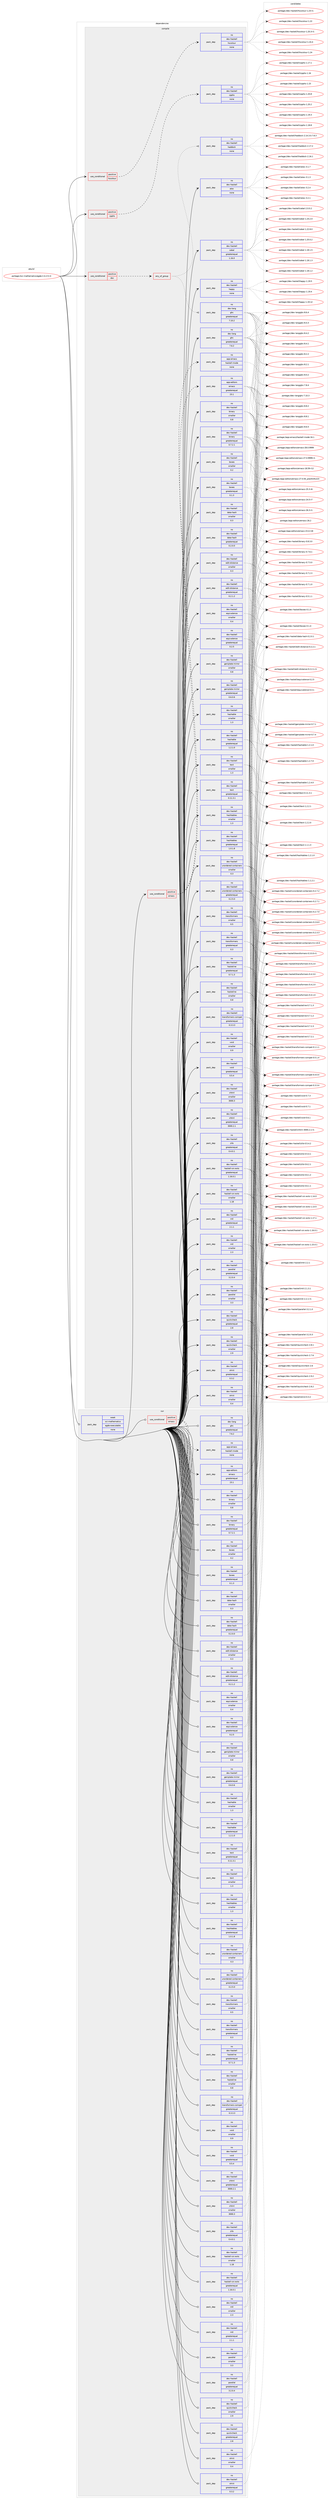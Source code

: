 digraph prolog {

# *************
# Graph options
# *************

newrank=true;
concentrate=true;
compound=true;
graph [rankdir=LR,fontname=Helvetica,fontsize=10,ranksep=1.5];#, ranksep=2.5, nodesep=0.2];
edge  [arrowhead=vee];
node  [fontname=Helvetica,fontsize=10];

# **********
# The ebuild
# **********

subgraph cluster_leftcol {
color=gray;
rank=same;
label=<<i>ebuild</i>>;
id [label="portage://sci-mathematics/agda-2.4.2.5-r2", color=red, width=4, href="../sci-mathematics/agda-2.4.2.5-r2.svg"];
}

# ****************
# The dependencies
# ****************

subgraph cluster_midcol {
color=gray;
label=<<i>dependencies</i>>;
subgraph cluster_compile {
fillcolor="#eeeeee";
style=filled;
label=<<i>compile</i>>;
subgraph cond17442 {
dependency87798 [label=<<TABLE BORDER="0" CELLBORDER="1" CELLSPACING="0" CELLPADDING="4"><TR><TD ROWSPAN="3" CELLPADDING="10">use_conditional</TD></TR><TR><TD>positive</TD></TR><TR><TD>cpphs</TD></TR></TABLE>>, shape=none, color=red];
subgraph pack68871 {
dependency87799 [label=<<TABLE BORDER="0" CELLBORDER="1" CELLSPACING="0" CELLPADDING="4" WIDTH="220"><TR><TD ROWSPAN="6" CELLPADDING="30">pack_dep</TD></TR><TR><TD WIDTH="110">no</TD></TR><TR><TD>dev-haskell</TD></TR><TR><TD>cpphs</TD></TR><TR><TD>none</TD></TR><TR><TD></TD></TR></TABLE>>, shape=none, color=blue];
}
dependency87798:e -> dependency87799:w [weight=20,style="dashed",arrowhead="vee"];
}
id:e -> dependency87798:w [weight=20,style="solid",arrowhead="vee"];
subgraph cond17443 {
dependency87800 [label=<<TABLE BORDER="0" CELLBORDER="1" CELLSPACING="0" CELLPADDING="4"><TR><TD ROWSPAN="3" CELLPADDING="10">use_conditional</TD></TR><TR><TD>positive</TD></TR><TR><TD>doc</TD></TR></TABLE>>, shape=none, color=red];
subgraph any1401 {
dependency87801 [label=<<TABLE BORDER="0" CELLBORDER="1" CELLSPACING="0" CELLPADDING="4"><TR><TD CELLPADDING="10">any_of_group</TD></TR></TABLE>>, shape=none, color=red];subgraph pack68872 {
dependency87802 [label=<<TABLE BORDER="0" CELLBORDER="1" CELLSPACING="0" CELLPADDING="4" WIDTH="220"><TR><TD ROWSPAN="6" CELLPADDING="30">pack_dep</TD></TR><TR><TD WIDTH="110">no</TD></TR><TR><TD>dev-haskell</TD></TR><TR><TD>haddock</TD></TR><TR><TD>none</TD></TR><TR><TD></TD></TR></TABLE>>, shape=none, color=blue];
}
dependency87801:e -> dependency87802:w [weight=20,style="dotted",arrowhead="oinv"];
subgraph pack68873 {
dependency87803 [label=<<TABLE BORDER="0" CELLBORDER="1" CELLSPACING="0" CELLPADDING="4" WIDTH="220"><TR><TD ROWSPAN="6" CELLPADDING="30">pack_dep</TD></TR><TR><TD WIDTH="110">no</TD></TR><TR><TD>dev-lang</TD></TR><TR><TD>ghc</TD></TR><TR><TD>greaterequal</TD></TR><TR><TD>7.10.2</TD></TR></TABLE>>, shape=none, color=blue];
}
dependency87801:e -> dependency87803:w [weight=20,style="dotted",arrowhead="oinv"];
}
dependency87800:e -> dependency87801:w [weight=20,style="dashed",arrowhead="vee"];
}
id:e -> dependency87800:w [weight=20,style="solid",arrowhead="vee"];
subgraph cond17444 {
dependency87804 [label=<<TABLE BORDER="0" CELLBORDER="1" CELLSPACING="0" CELLPADDING="4"><TR><TD ROWSPAN="3" CELLPADDING="10">use_conditional</TD></TR><TR><TD>positive</TD></TR><TR><TD>emacs</TD></TR></TABLE>>, shape=none, color=red];
subgraph pack68874 {
dependency87805 [label=<<TABLE BORDER="0" CELLBORDER="1" CELLSPACING="0" CELLPADDING="4" WIDTH="220"><TR><TD ROWSPAN="6" CELLPADDING="30">pack_dep</TD></TR><TR><TD WIDTH="110">no</TD></TR><TR><TD>app-editors</TD></TR><TR><TD>emacs</TD></TR><TR><TD>greaterequal</TD></TR><TR><TD>23.1</TD></TR></TABLE>>, shape=none, color=blue];
}
dependency87804:e -> dependency87805:w [weight=20,style="dashed",arrowhead="vee"];
subgraph pack68875 {
dependency87806 [label=<<TABLE BORDER="0" CELLBORDER="1" CELLSPACING="0" CELLPADDING="4" WIDTH="220"><TR><TD ROWSPAN="6" CELLPADDING="30">pack_dep</TD></TR><TR><TD WIDTH="110">no</TD></TR><TR><TD>app-emacs</TD></TR><TR><TD>haskell-mode</TD></TR><TR><TD>none</TD></TR><TR><TD></TD></TR></TABLE>>, shape=none, color=blue];
}
dependency87804:e -> dependency87806:w [weight=20,style="dashed",arrowhead="vee"];
}
id:e -> dependency87804:w [weight=20,style="solid",arrowhead="vee"];
subgraph cond17445 {
dependency87807 [label=<<TABLE BORDER="0" CELLBORDER="1" CELLSPACING="0" CELLPADDING="4"><TR><TD ROWSPAN="3" CELLPADDING="10">use_conditional</TD></TR><TR><TD>positive</TD></TR><TR><TD>hscolour</TD></TR></TABLE>>, shape=none, color=red];
subgraph pack68876 {
dependency87808 [label=<<TABLE BORDER="0" CELLBORDER="1" CELLSPACING="0" CELLPADDING="4" WIDTH="220"><TR><TD ROWSPAN="6" CELLPADDING="30">pack_dep</TD></TR><TR><TD WIDTH="110">no</TD></TR><TR><TD>dev-haskell</TD></TR><TR><TD>hscolour</TD></TR><TR><TD>none</TD></TR><TR><TD></TD></TR></TABLE>>, shape=none, color=blue];
}
dependency87807:e -> dependency87808:w [weight=20,style="dashed",arrowhead="vee"];
}
id:e -> dependency87807:w [weight=20,style="solid",arrowhead="vee"];
subgraph pack68877 {
dependency87809 [label=<<TABLE BORDER="0" CELLBORDER="1" CELLSPACING="0" CELLPADDING="4" WIDTH="220"><TR><TD ROWSPAN="6" CELLPADDING="30">pack_dep</TD></TR><TR><TD WIDTH="110">no</TD></TR><TR><TD>dev-haskell</TD></TR><TR><TD>alex</TD></TR><TR><TD>none</TD></TR><TR><TD></TD></TR></TABLE>>, shape=none, color=blue];
}
id:e -> dependency87809:w [weight=20,style="solid",arrowhead="vee"];
subgraph pack68878 {
dependency87810 [label=<<TABLE BORDER="0" CELLBORDER="1" CELLSPACING="0" CELLPADDING="4" WIDTH="220"><TR><TD ROWSPAN="6" CELLPADDING="30">pack_dep</TD></TR><TR><TD WIDTH="110">no</TD></TR><TR><TD>dev-haskell</TD></TR><TR><TD>binary</TD></TR><TR><TD>greaterequal</TD></TR><TR><TD>0.7.2.1</TD></TR></TABLE>>, shape=none, color=blue];
}
id:e -> dependency87810:w [weight=20,style="solid",arrowhead="vee"];
subgraph pack68879 {
dependency87811 [label=<<TABLE BORDER="0" CELLBORDER="1" CELLSPACING="0" CELLPADDING="4" WIDTH="220"><TR><TD ROWSPAN="6" CELLPADDING="30">pack_dep</TD></TR><TR><TD WIDTH="110">no</TD></TR><TR><TD>dev-haskell</TD></TR><TR><TD>binary</TD></TR><TR><TD>smaller</TD></TR><TR><TD>0.8</TD></TR></TABLE>>, shape=none, color=blue];
}
id:e -> dependency87811:w [weight=20,style="solid",arrowhead="vee"];
subgraph pack68880 {
dependency87812 [label=<<TABLE BORDER="0" CELLBORDER="1" CELLSPACING="0" CELLPADDING="4" WIDTH="220"><TR><TD ROWSPAN="6" CELLPADDING="30">pack_dep</TD></TR><TR><TD WIDTH="110">no</TD></TR><TR><TD>dev-haskell</TD></TR><TR><TD>boxes</TD></TR><TR><TD>greaterequal</TD></TR><TR><TD>0.1.3</TD></TR></TABLE>>, shape=none, color=blue];
}
id:e -> dependency87812:w [weight=20,style="solid",arrowhead="vee"];
subgraph pack68881 {
dependency87813 [label=<<TABLE BORDER="0" CELLBORDER="1" CELLSPACING="0" CELLPADDING="4" WIDTH="220"><TR><TD ROWSPAN="6" CELLPADDING="30">pack_dep</TD></TR><TR><TD WIDTH="110">no</TD></TR><TR><TD>dev-haskell</TD></TR><TR><TD>boxes</TD></TR><TR><TD>smaller</TD></TR><TR><TD>0.2</TD></TR></TABLE>>, shape=none, color=blue];
}
id:e -> dependency87813:w [weight=20,style="solid",arrowhead="vee"];
subgraph pack68882 {
dependency87814 [label=<<TABLE BORDER="0" CELLBORDER="1" CELLSPACING="0" CELLPADDING="4" WIDTH="220"><TR><TD ROWSPAN="6" CELLPADDING="30">pack_dep</TD></TR><TR><TD WIDTH="110">no</TD></TR><TR><TD>dev-haskell</TD></TR><TR><TD>cabal</TD></TR><TR><TD>greaterequal</TD></TR><TR><TD>1.16.0</TD></TR></TABLE>>, shape=none, color=blue];
}
id:e -> dependency87814:w [weight=20,style="solid",arrowhead="vee"];
subgraph pack68883 {
dependency87815 [label=<<TABLE BORDER="0" CELLBORDER="1" CELLSPACING="0" CELLPADDING="4" WIDTH="220"><TR><TD ROWSPAN="6" CELLPADDING="30">pack_dep</TD></TR><TR><TD WIDTH="110">no</TD></TR><TR><TD>dev-haskell</TD></TR><TR><TD>data-hash</TD></TR><TR><TD>greaterequal</TD></TR><TR><TD>0.2.0.0</TD></TR></TABLE>>, shape=none, color=blue];
}
id:e -> dependency87815:w [weight=20,style="solid",arrowhead="vee"];
subgraph pack68884 {
dependency87816 [label=<<TABLE BORDER="0" CELLBORDER="1" CELLSPACING="0" CELLPADDING="4" WIDTH="220"><TR><TD ROWSPAN="6" CELLPADDING="30">pack_dep</TD></TR><TR><TD WIDTH="110">no</TD></TR><TR><TD>dev-haskell</TD></TR><TR><TD>data-hash</TD></TR><TR><TD>smaller</TD></TR><TR><TD>0.3</TD></TR></TABLE>>, shape=none, color=blue];
}
id:e -> dependency87816:w [weight=20,style="solid",arrowhead="vee"];
subgraph pack68885 {
dependency87817 [label=<<TABLE BORDER="0" CELLBORDER="1" CELLSPACING="0" CELLPADDING="4" WIDTH="220"><TR><TD ROWSPAN="6" CELLPADDING="30">pack_dep</TD></TR><TR><TD WIDTH="110">no</TD></TR><TR><TD>dev-haskell</TD></TR><TR><TD>edit-distance</TD></TR><TR><TD>greaterequal</TD></TR><TR><TD>0.2.1.2</TD></TR></TABLE>>, shape=none, color=blue];
}
id:e -> dependency87817:w [weight=20,style="solid",arrowhead="vee"];
subgraph pack68886 {
dependency87818 [label=<<TABLE BORDER="0" CELLBORDER="1" CELLSPACING="0" CELLPADDING="4" WIDTH="220"><TR><TD ROWSPAN="6" CELLPADDING="30">pack_dep</TD></TR><TR><TD WIDTH="110">no</TD></TR><TR><TD>dev-haskell</TD></TR><TR><TD>edit-distance</TD></TR><TR><TD>smaller</TD></TR><TR><TD>0.3</TD></TR></TABLE>>, shape=none, color=blue];
}
id:e -> dependency87818:w [weight=20,style="solid",arrowhead="vee"];
subgraph pack68887 {
dependency87819 [label=<<TABLE BORDER="0" CELLBORDER="1" CELLSPACING="0" CELLPADDING="4" WIDTH="220"><TR><TD ROWSPAN="6" CELLPADDING="30">pack_dep</TD></TR><TR><TD WIDTH="110">no</TD></TR><TR><TD>dev-haskell</TD></TR><TR><TD>equivalence</TD></TR><TR><TD>greaterequal</TD></TR><TR><TD>0.2.5</TD></TR></TABLE>>, shape=none, color=blue];
}
id:e -> dependency87819:w [weight=20,style="solid",arrowhead="vee"];
subgraph pack68888 {
dependency87820 [label=<<TABLE BORDER="0" CELLBORDER="1" CELLSPACING="0" CELLPADDING="4" WIDTH="220"><TR><TD ROWSPAN="6" CELLPADDING="30">pack_dep</TD></TR><TR><TD WIDTH="110">no</TD></TR><TR><TD>dev-haskell</TD></TR><TR><TD>equivalence</TD></TR><TR><TD>smaller</TD></TR><TR><TD>0.4</TD></TR></TABLE>>, shape=none, color=blue];
}
id:e -> dependency87820:w [weight=20,style="solid",arrowhead="vee"];
subgraph pack68889 {
dependency87821 [label=<<TABLE BORDER="0" CELLBORDER="1" CELLSPACING="0" CELLPADDING="4" WIDTH="220"><TR><TD ROWSPAN="6" CELLPADDING="30">pack_dep</TD></TR><TR><TD WIDTH="110">no</TD></TR><TR><TD>dev-haskell</TD></TR><TR><TD>geniplate-mirror</TD></TR><TR><TD>greaterequal</TD></TR><TR><TD>0.6.0.6</TD></TR></TABLE>>, shape=none, color=blue];
}
id:e -> dependency87821:w [weight=20,style="solid",arrowhead="vee"];
subgraph pack68890 {
dependency87822 [label=<<TABLE BORDER="0" CELLBORDER="1" CELLSPACING="0" CELLPADDING="4" WIDTH="220"><TR><TD ROWSPAN="6" CELLPADDING="30">pack_dep</TD></TR><TR><TD WIDTH="110">no</TD></TR><TR><TD>dev-haskell</TD></TR><TR><TD>geniplate-mirror</TD></TR><TR><TD>smaller</TD></TR><TR><TD>0.8</TD></TR></TABLE>>, shape=none, color=blue];
}
id:e -> dependency87822:w [weight=20,style="solid",arrowhead="vee"];
subgraph pack68891 {
dependency87823 [label=<<TABLE BORDER="0" CELLBORDER="1" CELLSPACING="0" CELLPADDING="4" WIDTH="220"><TR><TD ROWSPAN="6" CELLPADDING="30">pack_dep</TD></TR><TR><TD WIDTH="110">no</TD></TR><TR><TD>dev-haskell</TD></TR><TR><TD>happy</TD></TR><TR><TD>none</TD></TR><TR><TD></TD></TR></TABLE>>, shape=none, color=blue];
}
id:e -> dependency87823:w [weight=20,style="solid",arrowhead="vee"];
subgraph pack68892 {
dependency87824 [label=<<TABLE BORDER="0" CELLBORDER="1" CELLSPACING="0" CELLPADDING="4" WIDTH="220"><TR><TD ROWSPAN="6" CELLPADDING="30">pack_dep</TD></TR><TR><TD WIDTH="110">no</TD></TR><TR><TD>dev-haskell</TD></TR><TR><TD>hashable</TD></TR><TR><TD>greaterequal</TD></TR><TR><TD>1.2.1.0</TD></TR></TABLE>>, shape=none, color=blue];
}
id:e -> dependency87824:w [weight=20,style="solid",arrowhead="vee"];
subgraph pack68893 {
dependency87825 [label=<<TABLE BORDER="0" CELLBORDER="1" CELLSPACING="0" CELLPADDING="4" WIDTH="220"><TR><TD ROWSPAN="6" CELLPADDING="30">pack_dep</TD></TR><TR><TD WIDTH="110">no</TD></TR><TR><TD>dev-haskell</TD></TR><TR><TD>hashable</TD></TR><TR><TD>smaller</TD></TR><TR><TD>1.3</TD></TR></TABLE>>, shape=none, color=blue];
}
id:e -> dependency87825:w [weight=20,style="solid",arrowhead="vee"];
subgraph pack68894 {
dependency87826 [label=<<TABLE BORDER="0" CELLBORDER="1" CELLSPACING="0" CELLPADDING="4" WIDTH="220"><TR><TD ROWSPAN="6" CELLPADDING="30">pack_dep</TD></TR><TR><TD WIDTH="110">no</TD></TR><TR><TD>dev-haskell</TD></TR><TR><TD>hashtables</TD></TR><TR><TD>greaterequal</TD></TR><TR><TD>1.0.1.8</TD></TR></TABLE>>, shape=none, color=blue];
}
id:e -> dependency87826:w [weight=20,style="solid",arrowhead="vee"];
subgraph pack68895 {
dependency87827 [label=<<TABLE BORDER="0" CELLBORDER="1" CELLSPACING="0" CELLPADDING="4" WIDTH="220"><TR><TD ROWSPAN="6" CELLPADDING="30">pack_dep</TD></TR><TR><TD WIDTH="110">no</TD></TR><TR><TD>dev-haskell</TD></TR><TR><TD>hashtables</TD></TR><TR><TD>smaller</TD></TR><TR><TD>1.3</TD></TR></TABLE>>, shape=none, color=blue];
}
id:e -> dependency87827:w [weight=20,style="solid",arrowhead="vee"];
subgraph pack68896 {
dependency87828 [label=<<TABLE BORDER="0" CELLBORDER="1" CELLSPACING="0" CELLPADDING="4" WIDTH="220"><TR><TD ROWSPAN="6" CELLPADDING="30">pack_dep</TD></TR><TR><TD WIDTH="110">no</TD></TR><TR><TD>dev-haskell</TD></TR><TR><TD>haskeline</TD></TR><TR><TD>greaterequal</TD></TR><TR><TD>0.7.1.3</TD></TR></TABLE>>, shape=none, color=blue];
}
id:e -> dependency87828:w [weight=20,style="solid",arrowhead="vee"];
subgraph pack68897 {
dependency87829 [label=<<TABLE BORDER="0" CELLBORDER="1" CELLSPACING="0" CELLPADDING="4" WIDTH="220"><TR><TD ROWSPAN="6" CELLPADDING="30">pack_dep</TD></TR><TR><TD WIDTH="110">no</TD></TR><TR><TD>dev-haskell</TD></TR><TR><TD>haskeline</TD></TR><TR><TD>smaller</TD></TR><TR><TD>0.8</TD></TR></TABLE>>, shape=none, color=blue];
}
id:e -> dependency87829:w [weight=20,style="solid",arrowhead="vee"];
subgraph pack68898 {
dependency87830 [label=<<TABLE BORDER="0" CELLBORDER="1" CELLSPACING="0" CELLPADDING="4" WIDTH="220"><TR><TD ROWSPAN="6" CELLPADDING="30">pack_dep</TD></TR><TR><TD WIDTH="110">no</TD></TR><TR><TD>dev-haskell</TD></TR><TR><TD>haskell-src-exts</TD></TR><TR><TD>greaterequal</TD></TR><TR><TD>1.16.0.1</TD></TR></TABLE>>, shape=none, color=blue];
}
id:e -> dependency87830:w [weight=20,style="solid",arrowhead="vee"];
subgraph pack68899 {
dependency87831 [label=<<TABLE BORDER="0" CELLBORDER="1" CELLSPACING="0" CELLPADDING="4" WIDTH="220"><TR><TD ROWSPAN="6" CELLPADDING="30">pack_dep</TD></TR><TR><TD WIDTH="110">no</TD></TR><TR><TD>dev-haskell</TD></TR><TR><TD>haskell-src-exts</TD></TR><TR><TD>smaller</TD></TR><TR><TD>1.18</TD></TR></TABLE>>, shape=none, color=blue];
}
id:e -> dependency87831:w [weight=20,style="solid",arrowhead="vee"];
subgraph pack68900 {
dependency87832 [label=<<TABLE BORDER="0" CELLBORDER="1" CELLSPACING="0" CELLPADDING="4" WIDTH="220"><TR><TD ROWSPAN="6" CELLPADDING="30">pack_dep</TD></TR><TR><TD WIDTH="110">no</TD></TR><TR><TD>dev-haskell</TD></TR><TR><TD>mtl</TD></TR><TR><TD>greaterequal</TD></TR><TR><TD>2.1.1</TD></TR></TABLE>>, shape=none, color=blue];
}
id:e -> dependency87832:w [weight=20,style="solid",arrowhead="vee"];
subgraph pack68901 {
dependency87833 [label=<<TABLE BORDER="0" CELLBORDER="1" CELLSPACING="0" CELLPADDING="4" WIDTH="220"><TR><TD ROWSPAN="6" CELLPADDING="30">pack_dep</TD></TR><TR><TD WIDTH="110">no</TD></TR><TR><TD>dev-haskell</TD></TR><TR><TD>mtl</TD></TR><TR><TD>smaller</TD></TR><TR><TD>2.3</TD></TR></TABLE>>, shape=none, color=blue];
}
id:e -> dependency87833:w [weight=20,style="solid",arrowhead="vee"];
subgraph pack68902 {
dependency87834 [label=<<TABLE BORDER="0" CELLBORDER="1" CELLSPACING="0" CELLPADDING="4" WIDTH="220"><TR><TD ROWSPAN="6" CELLPADDING="30">pack_dep</TD></TR><TR><TD WIDTH="110">no</TD></TR><TR><TD>dev-haskell</TD></TR><TR><TD>parallel</TD></TR><TR><TD>greaterequal</TD></TR><TR><TD>3.2.0.4</TD></TR></TABLE>>, shape=none, color=blue];
}
id:e -> dependency87834:w [weight=20,style="solid",arrowhead="vee"];
subgraph pack68903 {
dependency87835 [label=<<TABLE BORDER="0" CELLBORDER="1" CELLSPACING="0" CELLPADDING="4" WIDTH="220"><TR><TD ROWSPAN="6" CELLPADDING="30">pack_dep</TD></TR><TR><TD WIDTH="110">no</TD></TR><TR><TD>dev-haskell</TD></TR><TR><TD>parallel</TD></TR><TR><TD>smaller</TD></TR><TR><TD>3.3</TD></TR></TABLE>>, shape=none, color=blue];
}
id:e -> dependency87835:w [weight=20,style="solid",arrowhead="vee"];
subgraph pack68904 {
dependency87836 [label=<<TABLE BORDER="0" CELLBORDER="1" CELLSPACING="0" CELLPADDING="4" WIDTH="220"><TR><TD ROWSPAN="6" CELLPADDING="30">pack_dep</TD></TR><TR><TD WIDTH="110">no</TD></TR><TR><TD>dev-haskell</TD></TR><TR><TD>quickcheck</TD></TR><TR><TD>greaterequal</TD></TR><TR><TD>2.8</TD></TR></TABLE>>, shape=none, color=blue];
}
id:e -> dependency87836:w [weight=20,style="solid",arrowhead="vee"];
subgraph pack68905 {
dependency87837 [label=<<TABLE BORDER="0" CELLBORDER="1" CELLSPACING="0" CELLPADDING="4" WIDTH="220"><TR><TD ROWSPAN="6" CELLPADDING="30">pack_dep</TD></TR><TR><TD WIDTH="110">no</TD></TR><TR><TD>dev-haskell</TD></TR><TR><TD>quickcheck</TD></TR><TR><TD>smaller</TD></TR><TR><TD>2.9</TD></TR></TABLE>>, shape=none, color=blue];
}
id:e -> dependency87837:w [weight=20,style="solid",arrowhead="vee"];
subgraph pack68906 {
dependency87838 [label=<<TABLE BORDER="0" CELLBORDER="1" CELLSPACING="0" CELLPADDING="4" WIDTH="220"><TR><TD ROWSPAN="6" CELLPADDING="30">pack_dep</TD></TR><TR><TD WIDTH="110">no</TD></TR><TR><TD>dev-haskell</TD></TR><TR><TD>strict</TD></TR><TR><TD>greaterequal</TD></TR><TR><TD>0.3.2</TD></TR></TABLE>>, shape=none, color=blue];
}
id:e -> dependency87838:w [weight=20,style="solid",arrowhead="vee"];
subgraph pack68907 {
dependency87839 [label=<<TABLE BORDER="0" CELLBORDER="1" CELLSPACING="0" CELLPADDING="4" WIDTH="220"><TR><TD ROWSPAN="6" CELLPADDING="30">pack_dep</TD></TR><TR><TD WIDTH="110">no</TD></TR><TR><TD>dev-haskell</TD></TR><TR><TD>strict</TD></TR><TR><TD>smaller</TD></TR><TR><TD>0.4</TD></TR></TABLE>>, shape=none, color=blue];
}
id:e -> dependency87839:w [weight=20,style="solid",arrowhead="vee"];
subgraph pack68908 {
dependency87840 [label=<<TABLE BORDER="0" CELLBORDER="1" CELLSPACING="0" CELLPADDING="4" WIDTH="220"><TR><TD ROWSPAN="6" CELLPADDING="30">pack_dep</TD></TR><TR><TD WIDTH="110">no</TD></TR><TR><TD>dev-haskell</TD></TR><TR><TD>text</TD></TR><TR><TD>greaterequal</TD></TR><TR><TD>0.11.3.1</TD></TR></TABLE>>, shape=none, color=blue];
}
id:e -> dependency87840:w [weight=20,style="solid",arrowhead="vee"];
subgraph pack68909 {
dependency87841 [label=<<TABLE BORDER="0" CELLBORDER="1" CELLSPACING="0" CELLPADDING="4" WIDTH="220"><TR><TD ROWSPAN="6" CELLPADDING="30">pack_dep</TD></TR><TR><TD WIDTH="110">no</TD></TR><TR><TD>dev-haskell</TD></TR><TR><TD>text</TD></TR><TR><TD>smaller</TD></TR><TR><TD>1.3</TD></TR></TABLE>>, shape=none, color=blue];
}
id:e -> dependency87841:w [weight=20,style="solid",arrowhead="vee"];
subgraph pack68910 {
dependency87842 [label=<<TABLE BORDER="0" CELLBORDER="1" CELLSPACING="0" CELLPADDING="4" WIDTH="220"><TR><TD ROWSPAN="6" CELLPADDING="30">pack_dep</TD></TR><TR><TD WIDTH="110">no</TD></TR><TR><TD>dev-haskell</TD></TR><TR><TD>transformers</TD></TR><TR><TD>greaterequal</TD></TR><TR><TD>0.3</TD></TR></TABLE>>, shape=none, color=blue];
}
id:e -> dependency87842:w [weight=20,style="solid",arrowhead="vee"];
subgraph pack68911 {
dependency87843 [label=<<TABLE BORDER="0" CELLBORDER="1" CELLSPACING="0" CELLPADDING="4" WIDTH="220"><TR><TD ROWSPAN="6" CELLPADDING="30">pack_dep</TD></TR><TR><TD WIDTH="110">no</TD></TR><TR><TD>dev-haskell</TD></TR><TR><TD>transformers</TD></TR><TR><TD>smaller</TD></TR><TR><TD>0.5</TD></TR></TABLE>>, shape=none, color=blue];
}
id:e -> dependency87843:w [weight=20,style="solid",arrowhead="vee"];
subgraph pack68912 {
dependency87844 [label=<<TABLE BORDER="0" CELLBORDER="1" CELLSPACING="0" CELLPADDING="4" WIDTH="220"><TR><TD ROWSPAN="6" CELLPADDING="30">pack_dep</TD></TR><TR><TD WIDTH="110">no</TD></TR><TR><TD>dev-haskell</TD></TR><TR><TD>transformers-compat</TD></TR><TR><TD>greaterequal</TD></TR><TR><TD>0.3.3.3</TD></TR></TABLE>>, shape=none, color=blue];
}
id:e -> dependency87844:w [weight=20,style="solid",arrowhead="vee"];
subgraph pack68913 {
dependency87845 [label=<<TABLE BORDER="0" CELLBORDER="1" CELLSPACING="0" CELLPADDING="4" WIDTH="220"><TR><TD ROWSPAN="6" CELLPADDING="30">pack_dep</TD></TR><TR><TD WIDTH="110">no</TD></TR><TR><TD>dev-haskell</TD></TR><TR><TD>unordered-containers</TD></TR><TR><TD>greaterequal</TD></TR><TR><TD>0.2.5.0</TD></TR></TABLE>>, shape=none, color=blue];
}
id:e -> dependency87845:w [weight=20,style="solid",arrowhead="vee"];
subgraph pack68914 {
dependency87846 [label=<<TABLE BORDER="0" CELLBORDER="1" CELLSPACING="0" CELLPADDING="4" WIDTH="220"><TR><TD ROWSPAN="6" CELLPADDING="30">pack_dep</TD></TR><TR><TD WIDTH="110">no</TD></TR><TR><TD>dev-haskell</TD></TR><TR><TD>unordered-containers</TD></TR><TR><TD>smaller</TD></TR><TR><TD>0.3</TD></TR></TABLE>>, shape=none, color=blue];
}
id:e -> dependency87846:w [weight=20,style="solid",arrowhead="vee"];
subgraph pack68915 {
dependency87847 [label=<<TABLE BORDER="0" CELLBORDER="1" CELLSPACING="0" CELLPADDING="4" WIDTH="220"><TR><TD ROWSPAN="6" CELLPADDING="30">pack_dep</TD></TR><TR><TD WIDTH="110">no</TD></TR><TR><TD>dev-haskell</TD></TR><TR><TD>void</TD></TR><TR><TD>greaterequal</TD></TR><TR><TD>0.5.4</TD></TR></TABLE>>, shape=none, color=blue];
}
id:e -> dependency87847:w [weight=20,style="solid",arrowhead="vee"];
subgraph pack68916 {
dependency87848 [label=<<TABLE BORDER="0" CELLBORDER="1" CELLSPACING="0" CELLPADDING="4" WIDTH="220"><TR><TD ROWSPAN="6" CELLPADDING="30">pack_dep</TD></TR><TR><TD WIDTH="110">no</TD></TR><TR><TD>dev-haskell</TD></TR><TR><TD>void</TD></TR><TR><TD>smaller</TD></TR><TR><TD>0.9</TD></TR></TABLE>>, shape=none, color=blue];
}
id:e -> dependency87848:w [weight=20,style="solid",arrowhead="vee"];
subgraph pack68917 {
dependency87849 [label=<<TABLE BORDER="0" CELLBORDER="1" CELLSPACING="0" CELLPADDING="4" WIDTH="220"><TR><TD ROWSPAN="6" CELLPADDING="30">pack_dep</TD></TR><TR><TD WIDTH="110">no</TD></TR><TR><TD>dev-haskell</TD></TR><TR><TD>xhtml</TD></TR><TR><TD>greaterequal</TD></TR><TR><TD>3000.2.1</TD></TR></TABLE>>, shape=none, color=blue];
}
id:e -> dependency87849:w [weight=20,style="solid",arrowhead="vee"];
subgraph pack68918 {
dependency87850 [label=<<TABLE BORDER="0" CELLBORDER="1" CELLSPACING="0" CELLPADDING="4" WIDTH="220"><TR><TD ROWSPAN="6" CELLPADDING="30">pack_dep</TD></TR><TR><TD WIDTH="110">no</TD></TR><TR><TD>dev-haskell</TD></TR><TR><TD>xhtml</TD></TR><TR><TD>smaller</TD></TR><TR><TD>3000.3</TD></TR></TABLE>>, shape=none, color=blue];
}
id:e -> dependency87850:w [weight=20,style="solid",arrowhead="vee"];
subgraph pack68919 {
dependency87851 [label=<<TABLE BORDER="0" CELLBORDER="1" CELLSPACING="0" CELLPADDING="4" WIDTH="220"><TR><TD ROWSPAN="6" CELLPADDING="30">pack_dep</TD></TR><TR><TD WIDTH="110">no</TD></TR><TR><TD>dev-haskell</TD></TR><TR><TD>zlib</TD></TR><TR><TD>greaterequal</TD></TR><TR><TD>0.4.0.1</TD></TR></TABLE>>, shape=none, color=blue];
}
id:e -> dependency87851:w [weight=20,style="solid",arrowhead="vee"];
subgraph pack68920 {
dependency87852 [label=<<TABLE BORDER="0" CELLBORDER="1" CELLSPACING="0" CELLPADDING="4" WIDTH="220"><TR><TD ROWSPAN="6" CELLPADDING="30">pack_dep</TD></TR><TR><TD WIDTH="110">no</TD></TR><TR><TD>dev-lang</TD></TR><TR><TD>ghc</TD></TR><TR><TD>greaterequal</TD></TR><TR><TD>7.6.2</TD></TR></TABLE>>, shape=none, color=blue];
}
id:e -> dependency87852:w [weight=20,style="solid",arrowhead="vee"];
}
subgraph cluster_compileandrun {
fillcolor="#eeeeee";
style=filled;
label=<<i>compile and run</i>>;
}
subgraph cluster_run {
fillcolor="#eeeeee";
style=filled;
label=<<i>run</i>>;
subgraph cond17446 {
dependency87853 [label=<<TABLE BORDER="0" CELLBORDER="1" CELLSPACING="0" CELLPADDING="4"><TR><TD ROWSPAN="3" CELLPADDING="10">use_conditional</TD></TR><TR><TD>positive</TD></TR><TR><TD>emacs</TD></TR></TABLE>>, shape=none, color=red];
subgraph pack68921 {
dependency87854 [label=<<TABLE BORDER="0" CELLBORDER="1" CELLSPACING="0" CELLPADDING="4" WIDTH="220"><TR><TD ROWSPAN="6" CELLPADDING="30">pack_dep</TD></TR><TR><TD WIDTH="110">no</TD></TR><TR><TD>app-editors</TD></TR><TR><TD>emacs</TD></TR><TR><TD>greaterequal</TD></TR><TR><TD>23.1</TD></TR></TABLE>>, shape=none, color=blue];
}
dependency87853:e -> dependency87854:w [weight=20,style="dashed",arrowhead="vee"];
subgraph pack68922 {
dependency87855 [label=<<TABLE BORDER="0" CELLBORDER="1" CELLSPACING="0" CELLPADDING="4" WIDTH="220"><TR><TD ROWSPAN="6" CELLPADDING="30">pack_dep</TD></TR><TR><TD WIDTH="110">no</TD></TR><TR><TD>app-emacs</TD></TR><TR><TD>haskell-mode</TD></TR><TR><TD>none</TD></TR><TR><TD></TD></TR></TABLE>>, shape=none, color=blue];
}
dependency87853:e -> dependency87855:w [weight=20,style="dashed",arrowhead="vee"];
}
id:e -> dependency87853:w [weight=20,style="solid",arrowhead="odot"];
subgraph pack68923 {
dependency87856 [label=<<TABLE BORDER="0" CELLBORDER="1" CELLSPACING="0" CELLPADDING="4" WIDTH="220"><TR><TD ROWSPAN="6" CELLPADDING="30">pack_dep</TD></TR><TR><TD WIDTH="110">no</TD></TR><TR><TD>dev-haskell</TD></TR><TR><TD>binary</TD></TR><TR><TD>greaterequal</TD></TR><TR><TD>0.7.2.1</TD></TR></TABLE>>, shape=none, color=blue];
}
id:e -> dependency87856:w [weight=20,style="solid",arrowhead="odot"];
subgraph pack68924 {
dependency87857 [label=<<TABLE BORDER="0" CELLBORDER="1" CELLSPACING="0" CELLPADDING="4" WIDTH="220"><TR><TD ROWSPAN="6" CELLPADDING="30">pack_dep</TD></TR><TR><TD WIDTH="110">no</TD></TR><TR><TD>dev-haskell</TD></TR><TR><TD>binary</TD></TR><TR><TD>smaller</TD></TR><TR><TD>0.8</TD></TR></TABLE>>, shape=none, color=blue];
}
id:e -> dependency87857:w [weight=20,style="solid",arrowhead="odot"];
subgraph pack68925 {
dependency87858 [label=<<TABLE BORDER="0" CELLBORDER="1" CELLSPACING="0" CELLPADDING="4" WIDTH="220"><TR><TD ROWSPAN="6" CELLPADDING="30">pack_dep</TD></TR><TR><TD WIDTH="110">no</TD></TR><TR><TD>dev-haskell</TD></TR><TR><TD>boxes</TD></TR><TR><TD>greaterequal</TD></TR><TR><TD>0.1.3</TD></TR></TABLE>>, shape=none, color=blue];
}
id:e -> dependency87858:w [weight=20,style="solid",arrowhead="odot"];
subgraph pack68926 {
dependency87859 [label=<<TABLE BORDER="0" CELLBORDER="1" CELLSPACING="0" CELLPADDING="4" WIDTH="220"><TR><TD ROWSPAN="6" CELLPADDING="30">pack_dep</TD></TR><TR><TD WIDTH="110">no</TD></TR><TR><TD>dev-haskell</TD></TR><TR><TD>boxes</TD></TR><TR><TD>smaller</TD></TR><TR><TD>0.2</TD></TR></TABLE>>, shape=none, color=blue];
}
id:e -> dependency87859:w [weight=20,style="solid",arrowhead="odot"];
subgraph pack68927 {
dependency87860 [label=<<TABLE BORDER="0" CELLBORDER="1" CELLSPACING="0" CELLPADDING="4" WIDTH="220"><TR><TD ROWSPAN="6" CELLPADDING="30">pack_dep</TD></TR><TR><TD WIDTH="110">no</TD></TR><TR><TD>dev-haskell</TD></TR><TR><TD>data-hash</TD></TR><TR><TD>greaterequal</TD></TR><TR><TD>0.2.0.0</TD></TR></TABLE>>, shape=none, color=blue];
}
id:e -> dependency87860:w [weight=20,style="solid",arrowhead="odot"];
subgraph pack68928 {
dependency87861 [label=<<TABLE BORDER="0" CELLBORDER="1" CELLSPACING="0" CELLPADDING="4" WIDTH="220"><TR><TD ROWSPAN="6" CELLPADDING="30">pack_dep</TD></TR><TR><TD WIDTH="110">no</TD></TR><TR><TD>dev-haskell</TD></TR><TR><TD>data-hash</TD></TR><TR><TD>smaller</TD></TR><TR><TD>0.3</TD></TR></TABLE>>, shape=none, color=blue];
}
id:e -> dependency87861:w [weight=20,style="solid",arrowhead="odot"];
subgraph pack68929 {
dependency87862 [label=<<TABLE BORDER="0" CELLBORDER="1" CELLSPACING="0" CELLPADDING="4" WIDTH="220"><TR><TD ROWSPAN="6" CELLPADDING="30">pack_dep</TD></TR><TR><TD WIDTH="110">no</TD></TR><TR><TD>dev-haskell</TD></TR><TR><TD>edit-distance</TD></TR><TR><TD>greaterequal</TD></TR><TR><TD>0.2.1.2</TD></TR></TABLE>>, shape=none, color=blue];
}
id:e -> dependency87862:w [weight=20,style="solid",arrowhead="odot"];
subgraph pack68930 {
dependency87863 [label=<<TABLE BORDER="0" CELLBORDER="1" CELLSPACING="0" CELLPADDING="4" WIDTH="220"><TR><TD ROWSPAN="6" CELLPADDING="30">pack_dep</TD></TR><TR><TD WIDTH="110">no</TD></TR><TR><TD>dev-haskell</TD></TR><TR><TD>edit-distance</TD></TR><TR><TD>smaller</TD></TR><TR><TD>0.3</TD></TR></TABLE>>, shape=none, color=blue];
}
id:e -> dependency87863:w [weight=20,style="solid",arrowhead="odot"];
subgraph pack68931 {
dependency87864 [label=<<TABLE BORDER="0" CELLBORDER="1" CELLSPACING="0" CELLPADDING="4" WIDTH="220"><TR><TD ROWSPAN="6" CELLPADDING="30">pack_dep</TD></TR><TR><TD WIDTH="110">no</TD></TR><TR><TD>dev-haskell</TD></TR><TR><TD>equivalence</TD></TR><TR><TD>greaterequal</TD></TR><TR><TD>0.2.5</TD></TR></TABLE>>, shape=none, color=blue];
}
id:e -> dependency87864:w [weight=20,style="solid",arrowhead="odot"];
subgraph pack68932 {
dependency87865 [label=<<TABLE BORDER="0" CELLBORDER="1" CELLSPACING="0" CELLPADDING="4" WIDTH="220"><TR><TD ROWSPAN="6" CELLPADDING="30">pack_dep</TD></TR><TR><TD WIDTH="110">no</TD></TR><TR><TD>dev-haskell</TD></TR><TR><TD>equivalence</TD></TR><TR><TD>smaller</TD></TR><TR><TD>0.4</TD></TR></TABLE>>, shape=none, color=blue];
}
id:e -> dependency87865:w [weight=20,style="solid",arrowhead="odot"];
subgraph pack68933 {
dependency87866 [label=<<TABLE BORDER="0" CELLBORDER="1" CELLSPACING="0" CELLPADDING="4" WIDTH="220"><TR><TD ROWSPAN="6" CELLPADDING="30">pack_dep</TD></TR><TR><TD WIDTH="110">no</TD></TR><TR><TD>dev-haskell</TD></TR><TR><TD>geniplate-mirror</TD></TR><TR><TD>greaterequal</TD></TR><TR><TD>0.6.0.6</TD></TR></TABLE>>, shape=none, color=blue];
}
id:e -> dependency87866:w [weight=20,style="solid",arrowhead="odot"];
subgraph pack68934 {
dependency87867 [label=<<TABLE BORDER="0" CELLBORDER="1" CELLSPACING="0" CELLPADDING="4" WIDTH="220"><TR><TD ROWSPAN="6" CELLPADDING="30">pack_dep</TD></TR><TR><TD WIDTH="110">no</TD></TR><TR><TD>dev-haskell</TD></TR><TR><TD>geniplate-mirror</TD></TR><TR><TD>smaller</TD></TR><TR><TD>0.8</TD></TR></TABLE>>, shape=none, color=blue];
}
id:e -> dependency87867:w [weight=20,style="solid",arrowhead="odot"];
subgraph pack68935 {
dependency87868 [label=<<TABLE BORDER="0" CELLBORDER="1" CELLSPACING="0" CELLPADDING="4" WIDTH="220"><TR><TD ROWSPAN="6" CELLPADDING="30">pack_dep</TD></TR><TR><TD WIDTH="110">no</TD></TR><TR><TD>dev-haskell</TD></TR><TR><TD>hashable</TD></TR><TR><TD>greaterequal</TD></TR><TR><TD>1.2.1.0</TD></TR></TABLE>>, shape=none, color=blue];
}
id:e -> dependency87868:w [weight=20,style="solid",arrowhead="odot"];
subgraph pack68936 {
dependency87869 [label=<<TABLE BORDER="0" CELLBORDER="1" CELLSPACING="0" CELLPADDING="4" WIDTH="220"><TR><TD ROWSPAN="6" CELLPADDING="30">pack_dep</TD></TR><TR><TD WIDTH="110">no</TD></TR><TR><TD>dev-haskell</TD></TR><TR><TD>hashable</TD></TR><TR><TD>smaller</TD></TR><TR><TD>1.3</TD></TR></TABLE>>, shape=none, color=blue];
}
id:e -> dependency87869:w [weight=20,style="solid",arrowhead="odot"];
subgraph pack68937 {
dependency87870 [label=<<TABLE BORDER="0" CELLBORDER="1" CELLSPACING="0" CELLPADDING="4" WIDTH="220"><TR><TD ROWSPAN="6" CELLPADDING="30">pack_dep</TD></TR><TR><TD WIDTH="110">no</TD></TR><TR><TD>dev-haskell</TD></TR><TR><TD>hashtables</TD></TR><TR><TD>greaterequal</TD></TR><TR><TD>1.0.1.8</TD></TR></TABLE>>, shape=none, color=blue];
}
id:e -> dependency87870:w [weight=20,style="solid",arrowhead="odot"];
subgraph pack68938 {
dependency87871 [label=<<TABLE BORDER="0" CELLBORDER="1" CELLSPACING="0" CELLPADDING="4" WIDTH="220"><TR><TD ROWSPAN="6" CELLPADDING="30">pack_dep</TD></TR><TR><TD WIDTH="110">no</TD></TR><TR><TD>dev-haskell</TD></TR><TR><TD>hashtables</TD></TR><TR><TD>smaller</TD></TR><TR><TD>1.3</TD></TR></TABLE>>, shape=none, color=blue];
}
id:e -> dependency87871:w [weight=20,style="solid",arrowhead="odot"];
subgraph pack68939 {
dependency87872 [label=<<TABLE BORDER="0" CELLBORDER="1" CELLSPACING="0" CELLPADDING="4" WIDTH="220"><TR><TD ROWSPAN="6" CELLPADDING="30">pack_dep</TD></TR><TR><TD WIDTH="110">no</TD></TR><TR><TD>dev-haskell</TD></TR><TR><TD>haskeline</TD></TR><TR><TD>greaterequal</TD></TR><TR><TD>0.7.1.3</TD></TR></TABLE>>, shape=none, color=blue];
}
id:e -> dependency87872:w [weight=20,style="solid",arrowhead="odot"];
subgraph pack68940 {
dependency87873 [label=<<TABLE BORDER="0" CELLBORDER="1" CELLSPACING="0" CELLPADDING="4" WIDTH="220"><TR><TD ROWSPAN="6" CELLPADDING="30">pack_dep</TD></TR><TR><TD WIDTH="110">no</TD></TR><TR><TD>dev-haskell</TD></TR><TR><TD>haskeline</TD></TR><TR><TD>smaller</TD></TR><TR><TD>0.8</TD></TR></TABLE>>, shape=none, color=blue];
}
id:e -> dependency87873:w [weight=20,style="solid",arrowhead="odot"];
subgraph pack68941 {
dependency87874 [label=<<TABLE BORDER="0" CELLBORDER="1" CELLSPACING="0" CELLPADDING="4" WIDTH="220"><TR><TD ROWSPAN="6" CELLPADDING="30">pack_dep</TD></TR><TR><TD WIDTH="110">no</TD></TR><TR><TD>dev-haskell</TD></TR><TR><TD>haskell-src-exts</TD></TR><TR><TD>greaterequal</TD></TR><TR><TD>1.16.0.1</TD></TR></TABLE>>, shape=none, color=blue];
}
id:e -> dependency87874:w [weight=20,style="solid",arrowhead="odot"];
subgraph pack68942 {
dependency87875 [label=<<TABLE BORDER="0" CELLBORDER="1" CELLSPACING="0" CELLPADDING="4" WIDTH="220"><TR><TD ROWSPAN="6" CELLPADDING="30">pack_dep</TD></TR><TR><TD WIDTH="110">no</TD></TR><TR><TD>dev-haskell</TD></TR><TR><TD>haskell-src-exts</TD></TR><TR><TD>smaller</TD></TR><TR><TD>1.18</TD></TR></TABLE>>, shape=none, color=blue];
}
id:e -> dependency87875:w [weight=20,style="solid",arrowhead="odot"];
subgraph pack68943 {
dependency87876 [label=<<TABLE BORDER="0" CELLBORDER="1" CELLSPACING="0" CELLPADDING="4" WIDTH="220"><TR><TD ROWSPAN="6" CELLPADDING="30">pack_dep</TD></TR><TR><TD WIDTH="110">no</TD></TR><TR><TD>dev-haskell</TD></TR><TR><TD>mtl</TD></TR><TR><TD>greaterequal</TD></TR><TR><TD>2.1.1</TD></TR></TABLE>>, shape=none, color=blue];
}
id:e -> dependency87876:w [weight=20,style="solid",arrowhead="odot"];
subgraph pack68944 {
dependency87877 [label=<<TABLE BORDER="0" CELLBORDER="1" CELLSPACING="0" CELLPADDING="4" WIDTH="220"><TR><TD ROWSPAN="6" CELLPADDING="30">pack_dep</TD></TR><TR><TD WIDTH="110">no</TD></TR><TR><TD>dev-haskell</TD></TR><TR><TD>mtl</TD></TR><TR><TD>smaller</TD></TR><TR><TD>2.3</TD></TR></TABLE>>, shape=none, color=blue];
}
id:e -> dependency87877:w [weight=20,style="solid",arrowhead="odot"];
subgraph pack68945 {
dependency87878 [label=<<TABLE BORDER="0" CELLBORDER="1" CELLSPACING="0" CELLPADDING="4" WIDTH="220"><TR><TD ROWSPAN="6" CELLPADDING="30">pack_dep</TD></TR><TR><TD WIDTH="110">no</TD></TR><TR><TD>dev-haskell</TD></TR><TR><TD>parallel</TD></TR><TR><TD>greaterequal</TD></TR><TR><TD>3.2.0.4</TD></TR></TABLE>>, shape=none, color=blue];
}
id:e -> dependency87878:w [weight=20,style="solid",arrowhead="odot"];
subgraph pack68946 {
dependency87879 [label=<<TABLE BORDER="0" CELLBORDER="1" CELLSPACING="0" CELLPADDING="4" WIDTH="220"><TR><TD ROWSPAN="6" CELLPADDING="30">pack_dep</TD></TR><TR><TD WIDTH="110">no</TD></TR><TR><TD>dev-haskell</TD></TR><TR><TD>parallel</TD></TR><TR><TD>smaller</TD></TR><TR><TD>3.3</TD></TR></TABLE>>, shape=none, color=blue];
}
id:e -> dependency87879:w [weight=20,style="solid",arrowhead="odot"];
subgraph pack68947 {
dependency87880 [label=<<TABLE BORDER="0" CELLBORDER="1" CELLSPACING="0" CELLPADDING="4" WIDTH="220"><TR><TD ROWSPAN="6" CELLPADDING="30">pack_dep</TD></TR><TR><TD WIDTH="110">no</TD></TR><TR><TD>dev-haskell</TD></TR><TR><TD>quickcheck</TD></TR><TR><TD>greaterequal</TD></TR><TR><TD>2.8</TD></TR></TABLE>>, shape=none, color=blue];
}
id:e -> dependency87880:w [weight=20,style="solid",arrowhead="odot"];
subgraph pack68948 {
dependency87881 [label=<<TABLE BORDER="0" CELLBORDER="1" CELLSPACING="0" CELLPADDING="4" WIDTH="220"><TR><TD ROWSPAN="6" CELLPADDING="30">pack_dep</TD></TR><TR><TD WIDTH="110">no</TD></TR><TR><TD>dev-haskell</TD></TR><TR><TD>quickcheck</TD></TR><TR><TD>smaller</TD></TR><TR><TD>2.9</TD></TR></TABLE>>, shape=none, color=blue];
}
id:e -> dependency87881:w [weight=20,style="solid",arrowhead="odot"];
subgraph pack68949 {
dependency87882 [label=<<TABLE BORDER="0" CELLBORDER="1" CELLSPACING="0" CELLPADDING="4" WIDTH="220"><TR><TD ROWSPAN="6" CELLPADDING="30">pack_dep</TD></TR><TR><TD WIDTH="110">no</TD></TR><TR><TD>dev-haskell</TD></TR><TR><TD>strict</TD></TR><TR><TD>greaterequal</TD></TR><TR><TD>0.3.2</TD></TR></TABLE>>, shape=none, color=blue];
}
id:e -> dependency87882:w [weight=20,style="solid",arrowhead="odot"];
subgraph pack68950 {
dependency87883 [label=<<TABLE BORDER="0" CELLBORDER="1" CELLSPACING="0" CELLPADDING="4" WIDTH="220"><TR><TD ROWSPAN="6" CELLPADDING="30">pack_dep</TD></TR><TR><TD WIDTH="110">no</TD></TR><TR><TD>dev-haskell</TD></TR><TR><TD>strict</TD></TR><TR><TD>smaller</TD></TR><TR><TD>0.4</TD></TR></TABLE>>, shape=none, color=blue];
}
id:e -> dependency87883:w [weight=20,style="solid",arrowhead="odot"];
subgraph pack68951 {
dependency87884 [label=<<TABLE BORDER="0" CELLBORDER="1" CELLSPACING="0" CELLPADDING="4" WIDTH="220"><TR><TD ROWSPAN="6" CELLPADDING="30">pack_dep</TD></TR><TR><TD WIDTH="110">no</TD></TR><TR><TD>dev-haskell</TD></TR><TR><TD>text</TD></TR><TR><TD>greaterequal</TD></TR><TR><TD>0.11.3.1</TD></TR></TABLE>>, shape=none, color=blue];
}
id:e -> dependency87884:w [weight=20,style="solid",arrowhead="odot"];
subgraph pack68952 {
dependency87885 [label=<<TABLE BORDER="0" CELLBORDER="1" CELLSPACING="0" CELLPADDING="4" WIDTH="220"><TR><TD ROWSPAN="6" CELLPADDING="30">pack_dep</TD></TR><TR><TD WIDTH="110">no</TD></TR><TR><TD>dev-haskell</TD></TR><TR><TD>text</TD></TR><TR><TD>smaller</TD></TR><TR><TD>1.3</TD></TR></TABLE>>, shape=none, color=blue];
}
id:e -> dependency87885:w [weight=20,style="solid",arrowhead="odot"];
subgraph pack68953 {
dependency87886 [label=<<TABLE BORDER="0" CELLBORDER="1" CELLSPACING="0" CELLPADDING="4" WIDTH="220"><TR><TD ROWSPAN="6" CELLPADDING="30">pack_dep</TD></TR><TR><TD WIDTH="110">no</TD></TR><TR><TD>dev-haskell</TD></TR><TR><TD>transformers</TD></TR><TR><TD>greaterequal</TD></TR><TR><TD>0.3</TD></TR></TABLE>>, shape=none, color=blue];
}
id:e -> dependency87886:w [weight=20,style="solid",arrowhead="odot"];
subgraph pack68954 {
dependency87887 [label=<<TABLE BORDER="0" CELLBORDER="1" CELLSPACING="0" CELLPADDING="4" WIDTH="220"><TR><TD ROWSPAN="6" CELLPADDING="30">pack_dep</TD></TR><TR><TD WIDTH="110">no</TD></TR><TR><TD>dev-haskell</TD></TR><TR><TD>transformers</TD></TR><TR><TD>smaller</TD></TR><TR><TD>0.5</TD></TR></TABLE>>, shape=none, color=blue];
}
id:e -> dependency87887:w [weight=20,style="solid",arrowhead="odot"];
subgraph pack68955 {
dependency87888 [label=<<TABLE BORDER="0" CELLBORDER="1" CELLSPACING="0" CELLPADDING="4" WIDTH="220"><TR><TD ROWSPAN="6" CELLPADDING="30">pack_dep</TD></TR><TR><TD WIDTH="110">no</TD></TR><TR><TD>dev-haskell</TD></TR><TR><TD>transformers-compat</TD></TR><TR><TD>greaterequal</TD></TR><TR><TD>0.3.3.3</TD></TR></TABLE>>, shape=none, color=blue];
}
id:e -> dependency87888:w [weight=20,style="solid",arrowhead="odot"];
subgraph pack68956 {
dependency87889 [label=<<TABLE BORDER="0" CELLBORDER="1" CELLSPACING="0" CELLPADDING="4" WIDTH="220"><TR><TD ROWSPAN="6" CELLPADDING="30">pack_dep</TD></TR><TR><TD WIDTH="110">no</TD></TR><TR><TD>dev-haskell</TD></TR><TR><TD>unordered-containers</TD></TR><TR><TD>greaterequal</TD></TR><TR><TD>0.2.5.0</TD></TR></TABLE>>, shape=none, color=blue];
}
id:e -> dependency87889:w [weight=20,style="solid",arrowhead="odot"];
subgraph pack68957 {
dependency87890 [label=<<TABLE BORDER="0" CELLBORDER="1" CELLSPACING="0" CELLPADDING="4" WIDTH="220"><TR><TD ROWSPAN="6" CELLPADDING="30">pack_dep</TD></TR><TR><TD WIDTH="110">no</TD></TR><TR><TD>dev-haskell</TD></TR><TR><TD>unordered-containers</TD></TR><TR><TD>smaller</TD></TR><TR><TD>0.3</TD></TR></TABLE>>, shape=none, color=blue];
}
id:e -> dependency87890:w [weight=20,style="solid",arrowhead="odot"];
subgraph pack68958 {
dependency87891 [label=<<TABLE BORDER="0" CELLBORDER="1" CELLSPACING="0" CELLPADDING="4" WIDTH="220"><TR><TD ROWSPAN="6" CELLPADDING="30">pack_dep</TD></TR><TR><TD WIDTH="110">no</TD></TR><TR><TD>dev-haskell</TD></TR><TR><TD>void</TD></TR><TR><TD>greaterequal</TD></TR><TR><TD>0.5.4</TD></TR></TABLE>>, shape=none, color=blue];
}
id:e -> dependency87891:w [weight=20,style="solid",arrowhead="odot"];
subgraph pack68959 {
dependency87892 [label=<<TABLE BORDER="0" CELLBORDER="1" CELLSPACING="0" CELLPADDING="4" WIDTH="220"><TR><TD ROWSPAN="6" CELLPADDING="30">pack_dep</TD></TR><TR><TD WIDTH="110">no</TD></TR><TR><TD>dev-haskell</TD></TR><TR><TD>void</TD></TR><TR><TD>smaller</TD></TR><TR><TD>0.9</TD></TR></TABLE>>, shape=none, color=blue];
}
id:e -> dependency87892:w [weight=20,style="solid",arrowhead="odot"];
subgraph pack68960 {
dependency87893 [label=<<TABLE BORDER="0" CELLBORDER="1" CELLSPACING="0" CELLPADDING="4" WIDTH="220"><TR><TD ROWSPAN="6" CELLPADDING="30">pack_dep</TD></TR><TR><TD WIDTH="110">no</TD></TR><TR><TD>dev-haskell</TD></TR><TR><TD>xhtml</TD></TR><TR><TD>greaterequal</TD></TR><TR><TD>3000.2.1</TD></TR></TABLE>>, shape=none, color=blue];
}
id:e -> dependency87893:w [weight=20,style="solid",arrowhead="odot"];
subgraph pack68961 {
dependency87894 [label=<<TABLE BORDER="0" CELLBORDER="1" CELLSPACING="0" CELLPADDING="4" WIDTH="220"><TR><TD ROWSPAN="6" CELLPADDING="30">pack_dep</TD></TR><TR><TD WIDTH="110">no</TD></TR><TR><TD>dev-haskell</TD></TR><TR><TD>xhtml</TD></TR><TR><TD>smaller</TD></TR><TR><TD>3000.3</TD></TR></TABLE>>, shape=none, color=blue];
}
id:e -> dependency87894:w [weight=20,style="solid",arrowhead="odot"];
subgraph pack68962 {
dependency87895 [label=<<TABLE BORDER="0" CELLBORDER="1" CELLSPACING="0" CELLPADDING="4" WIDTH="220"><TR><TD ROWSPAN="6" CELLPADDING="30">pack_dep</TD></TR><TR><TD WIDTH="110">no</TD></TR><TR><TD>dev-haskell</TD></TR><TR><TD>zlib</TD></TR><TR><TD>greaterequal</TD></TR><TR><TD>0.4.0.1</TD></TR></TABLE>>, shape=none, color=blue];
}
id:e -> dependency87895:w [weight=20,style="solid",arrowhead="odot"];
subgraph pack68963 {
dependency87896 [label=<<TABLE BORDER="0" CELLBORDER="1" CELLSPACING="0" CELLPADDING="4" WIDTH="220"><TR><TD ROWSPAN="6" CELLPADDING="30">pack_dep</TD></TR><TR><TD WIDTH="110">no</TD></TR><TR><TD>dev-lang</TD></TR><TR><TD>ghc</TD></TR><TR><TD>greaterequal</TD></TR><TR><TD>7.6.2</TD></TR></TABLE>>, shape=none, color=blue];
}
id:e -> dependency87896:w [weight=20,style="solid",arrowhead="odot"];
subgraph pack68964 {
dependency87897 [label=<<TABLE BORDER="0" CELLBORDER="1" CELLSPACING="0" CELLPADDING="4" WIDTH="220"><TR><TD ROWSPAN="6" CELLPADDING="30">pack_dep</TD></TR><TR><TD WIDTH="110">weak</TD></TR><TR><TD>sci-mathematics</TD></TR><TR><TD>agda-executable</TD></TR><TR><TD>none</TD></TR><TR><TD></TD></TR></TABLE>>, shape=none, color=blue];
}
id:e -> dependency87897:w [weight=20,style="solid",arrowhead="odot"];
}
}

# **************
# The candidates
# **************

subgraph cluster_choices {
rank=same;
color=gray;
label=<<i>candidates</i>>;

subgraph choice68871 {
color=black;
nodesep=1;
choice1001011184510497115107101108108479911211210411545494650484656 [label="portage://dev-haskell/cpphs-1.20.8", color=red, width=4,href="../dev-haskell/cpphs-1.20.8.svg"];
choice1001011184510497115107101108108479911211210411545494650484650 [label="portage://dev-haskell/cpphs-1.20.2", color=red, width=4,href="../dev-haskell/cpphs-1.20.2.svg"];
choice1001011184510497115107101108108479911211210411545494649574651 [label="portage://dev-haskell/cpphs-1.19.3", color=red, width=4,href="../dev-haskell/cpphs-1.19.3.svg"];
choice1001011184510497115107101108108479911211210411545494649564656 [label="portage://dev-haskell/cpphs-1.18.8", color=red, width=4,href="../dev-haskell/cpphs-1.18.8.svg"];
choice1001011184510497115107101108108479911211210411545494649554649 [label="portage://dev-haskell/cpphs-1.17.1", color=red, width=4,href="../dev-haskell/cpphs-1.17.1.svg"];
choice100101118451049711510710110810847991121121041154549464954 [label="portage://dev-haskell/cpphs-1.16", color=red, width=4,href="../dev-haskell/cpphs-1.16.svg"];
choice100101118451049711510710110810847991121121041154549464953 [label="portage://dev-haskell/cpphs-1.15", color=red, width=4,href="../dev-haskell/cpphs-1.15.svg"];
dependency87799:e -> choice1001011184510497115107101108108479911211210411545494650484656:w [style=dotted,weight="100"];
dependency87799:e -> choice1001011184510497115107101108108479911211210411545494650484650:w [style=dotted,weight="100"];
dependency87799:e -> choice1001011184510497115107101108108479911211210411545494649574651:w [style=dotted,weight="100"];
dependency87799:e -> choice1001011184510497115107101108108479911211210411545494649564656:w [style=dotted,weight="100"];
dependency87799:e -> choice1001011184510497115107101108108479911211210411545494649554649:w [style=dotted,weight="100"];
dependency87799:e -> choice100101118451049711510710110810847991121121041154549464954:w [style=dotted,weight="100"];
dependency87799:e -> choice100101118451049711510710110810847991121121041154549464953:w [style=dotted,weight="100"];
}
subgraph choice68872 {
color=black;
nodesep=1;
choice100101118451049711510710110810847104971001001119910745504649554650 [label="portage://dev-haskell/haddock-2.17.2", color=red, width=4,href="../dev-haskell/haddock-2.17.2.svg"];
choice100101118451049711510710110810847104971001001119910745504649544649 [label="portage://dev-haskell/haddock-2.16.1", color=red, width=4,href="../dev-haskell/haddock-2.16.1.svg"];
choice1001011184510497115107101108108471049710010011199107455046495246514648465546564651 [label="portage://dev-haskell/haddock-2.14.3.0.7.8.3", color=red, width=4,href="../dev-haskell/haddock-2.14.3.0.7.8.3.svg"];
dependency87802:e -> choice100101118451049711510710110810847104971001001119910745504649554650:w [style=dotted,weight="100"];
dependency87802:e -> choice100101118451049711510710110810847104971001001119910745504649544649:w [style=dotted,weight="100"];
dependency87802:e -> choice1001011184510497115107101108108471049710010011199107455046495246514648465546564651:w [style=dotted,weight="100"];
}
subgraph choice68873 {
color=black;
nodesep=1;
choice10010111845108971101034710310499455646564650 [label="portage://dev-lang/ghc-8.8.2", color=red, width=4,href="../dev-lang/ghc-8.8.2.svg"];
choice10010111845108971101034710310499455646564649 [label="portage://dev-lang/ghc-8.8.1", color=red, width=4,href="../dev-lang/ghc-8.8.1.svg"];
choice10010111845108971101034710310499455646544653 [label="portage://dev-lang/ghc-8.6.5", color=red, width=4,href="../dev-lang/ghc-8.6.5.svg"];
choice10010111845108971101034710310499455646544652 [label="portage://dev-lang/ghc-8.6.4", color=red, width=4,href="../dev-lang/ghc-8.6.4.svg"];
choice10010111845108971101034710310499455646524651 [label="portage://dev-lang/ghc-8.4.3", color=red, width=4,href="../dev-lang/ghc-8.4.3.svg"];
choice10010111845108971101034710310499455646524650 [label="portage://dev-lang/ghc-8.4.2", color=red, width=4,href="../dev-lang/ghc-8.4.2.svg"];
choice10010111845108971101034710310499455646524649 [label="portage://dev-lang/ghc-8.4.1", color=red, width=4,href="../dev-lang/ghc-8.4.1.svg"];
choice10010111845108971101034710310499455646504650 [label="portage://dev-lang/ghc-8.2.2", color=red, width=4,href="../dev-lang/ghc-8.2.2.svg"];
choice10010111845108971101034710310499455646504649 [label="portage://dev-lang/ghc-8.2.1", color=red, width=4,href="../dev-lang/ghc-8.2.1.svg"];
choice10010111845108971101034710310499455646484650 [label="portage://dev-lang/ghc-8.0.2", color=red, width=4,href="../dev-lang/ghc-8.0.2.svg"];
choice10010111845108971101034710310499455546564652 [label="portage://dev-lang/ghc-7.8.4", color=red, width=4,href="../dev-lang/ghc-7.8.4.svg"];
choice1001011184510897110103471031049945554649484651 [label="portage://dev-lang/ghc-7.10.3", color=red, width=4,href="../dev-lang/ghc-7.10.3.svg"];
dependency87803:e -> choice10010111845108971101034710310499455646564650:w [style=dotted,weight="100"];
dependency87803:e -> choice10010111845108971101034710310499455646564649:w [style=dotted,weight="100"];
dependency87803:e -> choice10010111845108971101034710310499455646544653:w [style=dotted,weight="100"];
dependency87803:e -> choice10010111845108971101034710310499455646544652:w [style=dotted,weight="100"];
dependency87803:e -> choice10010111845108971101034710310499455646524651:w [style=dotted,weight="100"];
dependency87803:e -> choice10010111845108971101034710310499455646524650:w [style=dotted,weight="100"];
dependency87803:e -> choice10010111845108971101034710310499455646524649:w [style=dotted,weight="100"];
dependency87803:e -> choice10010111845108971101034710310499455646504650:w [style=dotted,weight="100"];
dependency87803:e -> choice10010111845108971101034710310499455646504649:w [style=dotted,weight="100"];
dependency87803:e -> choice10010111845108971101034710310499455646484650:w [style=dotted,weight="100"];
dependency87803:e -> choice10010111845108971101034710310499455546564652:w [style=dotted,weight="100"];
dependency87803:e -> choice1001011184510897110103471031049945554649484651:w [style=dotted,weight="100"];
}
subgraph choice68874 {
color=black;
nodesep=1;
choice971121124510110010511611111411547101109979911545505646484657575757 [label="portage://app-editors/emacs-28.0.9999", color=red, width=4,href="../app-editors/emacs-28.0.9999.svg"];
choice9711211245101100105116111114115471011099799115455055464846575757574511449 [label="portage://app-editors/emacs-27.0.9999-r1", color=red, width=4,href="../app-editors/emacs-27.0.9999-r1.svg"];
choice97112112451011001051161111141154710110997991154550554648465348951121141015048495749505051 [label="portage://app-editors/emacs-27.0.50_pre20191223", color=red, width=4,href="../app-editors/emacs-27.0.50_pre20191223.svg"];
choice971121124510110010511611111411547101109979911545505446514511449 [label="portage://app-editors/emacs-26.3-r1", color=red, width=4,href="../app-editors/emacs-26.3-r1.svg"];
choice97112112451011001051161111141154710110997991154550544650 [label="portage://app-editors/emacs-26.2", color=red, width=4,href="../app-editors/emacs-26.2.svg"];
choice971121124510110010511611111411547101109979911545505346514511454 [label="portage://app-editors/emacs-25.3-r6", color=red, width=4,href="../app-editors/emacs-25.3-r6.svg"];
choice971121124510110010511611111411547101109979911545505246534511455 [label="portage://app-editors/emacs-24.5-r7", color=red, width=4,href="../app-editors/emacs-24.5-r7.svg"];
choice97112112451011001051161111141154710110997991154550514652451144956 [label="portage://app-editors/emacs-23.4-r18", color=red, width=4,href="../app-editors/emacs-23.4-r18.svg"];
choice9711211245101100105116111114115471011099799115454956465357451144950 [label="portage://app-editors/emacs-18.59-r12", color=red, width=4,href="../app-editors/emacs-18.59-r12.svg"];
dependency87805:e -> choice971121124510110010511611111411547101109979911545505646484657575757:w [style=dotted,weight="100"];
dependency87805:e -> choice9711211245101100105116111114115471011099799115455055464846575757574511449:w [style=dotted,weight="100"];
dependency87805:e -> choice97112112451011001051161111141154710110997991154550554648465348951121141015048495749505051:w [style=dotted,weight="100"];
dependency87805:e -> choice971121124510110010511611111411547101109979911545505446514511449:w [style=dotted,weight="100"];
dependency87805:e -> choice97112112451011001051161111141154710110997991154550544650:w [style=dotted,weight="100"];
dependency87805:e -> choice971121124510110010511611111411547101109979911545505346514511454:w [style=dotted,weight="100"];
dependency87805:e -> choice971121124510110010511611111411547101109979911545505246534511455:w [style=dotted,weight="100"];
dependency87805:e -> choice97112112451011001051161111141154710110997991154550514652451144956:w [style=dotted,weight="100"];
dependency87805:e -> choice9711211245101100105116111114115471011099799115454956465357451144950:w [style=dotted,weight="100"];
}
subgraph choice68875 {
color=black;
nodesep=1;
choice971121124510110997991154710497115107101108108451091111001014549544649 [label="portage://app-emacs/haskell-mode-16.1", color=red, width=4,href="../app-emacs/haskell-mode-16.1.svg"];
dependency87806:e -> choice971121124510110997991154710497115107101108108451091111001014549544649:w [style=dotted,weight="100"];
}
subgraph choice68876 {
color=black;
nodesep=1;
choice1001011184510497115107101108108471041159911110811111711445494650524652 [label="portage://dev-haskell/hscolour-1.24.4", color=red, width=4,href="../dev-haskell/hscolour-1.24.4.svg"];
choice100101118451049711510710110810847104115991111081111171144549465052 [label="portage://dev-haskell/hscolour-1.24", color=red, width=4,href="../dev-haskell/hscolour-1.24.svg"];
choice1001011184510497115107101108108471041159911110811111711445494650514511449 [label="portage://dev-haskell/hscolour-1.23-r1", color=red, width=4,href="../dev-haskell/hscolour-1.23-r1.svg"];
choice100101118451049711510710110810847104115991111081111171144549465050 [label="portage://dev-haskell/hscolour-1.22", color=red, width=4,href="../dev-haskell/hscolour-1.22.svg"];
choice10010111845104971151071011081084710411599111108111117114454946504846514511449 [label="portage://dev-haskell/hscolour-1.20.3-r1", color=red, width=4,href="../dev-haskell/hscolour-1.20.3-r1.svg"];
dependency87808:e -> choice1001011184510497115107101108108471041159911110811111711445494650524652:w [style=dotted,weight="100"];
dependency87808:e -> choice100101118451049711510710110810847104115991111081111171144549465052:w [style=dotted,weight="100"];
dependency87808:e -> choice1001011184510497115107101108108471041159911110811111711445494650514511449:w [style=dotted,weight="100"];
dependency87808:e -> choice100101118451049711510710110810847104115991111081111171144549465050:w [style=dotted,weight="100"];
dependency87808:e -> choice10010111845104971151071011081084710411599111108111117114454946504846514511449:w [style=dotted,weight="100"];
}
subgraph choice68877 {
color=black;
nodesep=1;
choice10010111845104971151071011081084797108101120455146504652 [label="portage://dev-haskell/alex-3.2.4", color=red, width=4,href="../dev-haskell/alex-3.2.4.svg"];
choice10010111845104971151071011081084797108101120455146504649 [label="portage://dev-haskell/alex-3.2.1", color=red, width=4,href="../dev-haskell/alex-3.2.1.svg"];
choice10010111845104971151071011081084797108101120455146494655 [label="portage://dev-haskell/alex-3.1.7", color=red, width=4,href="../dev-haskell/alex-3.1.7.svg"];
choice10010111845104971151071011081084797108101120455146494651 [label="portage://dev-haskell/alex-3.1.3", color=red, width=4,href="../dev-haskell/alex-3.1.3.svg"];
dependency87809:e -> choice10010111845104971151071011081084797108101120455146504652:w [style=dotted,weight="100"];
dependency87809:e -> choice10010111845104971151071011081084797108101120455146504649:w [style=dotted,weight="100"];
dependency87809:e -> choice10010111845104971151071011081084797108101120455146494655:w [style=dotted,weight="100"];
dependency87809:e -> choice10010111845104971151071011081084797108101120455146494651:w [style=dotted,weight="100"];
}
subgraph choice68878 {
color=black;
nodesep=1;
choice10010111845104971151071011081084798105110971141214548465646514648 [label="portage://dev-haskell/binary-0.8.3.0", color=red, width=4,href="../dev-haskell/binary-0.8.3.0.svg"];
choice10010111845104971151071011081084798105110971141214548465546544649 [label="portage://dev-haskell/binary-0.7.6.1", color=red, width=4,href="../dev-haskell/binary-0.7.6.1.svg"];
choice10010111845104971151071011081084798105110971141214548465546534648 [label="portage://dev-haskell/binary-0.7.5.0", color=red, width=4,href="../dev-haskell/binary-0.7.5.0.svg"];
choice10010111845104971151071011081084798105110971141214548465546504651 [label="portage://dev-haskell/binary-0.7.2.3", color=red, width=4,href="../dev-haskell/binary-0.7.2.3.svg"];
choice10010111845104971151071011081084798105110971141214548465546494648 [label="portage://dev-haskell/binary-0.7.1.0", color=red, width=4,href="../dev-haskell/binary-0.7.1.0.svg"];
choice10010111845104971151071011081084798105110971141214548465346494649 [label="portage://dev-haskell/binary-0.5.1.1", color=red, width=4,href="../dev-haskell/binary-0.5.1.1.svg"];
dependency87810:e -> choice10010111845104971151071011081084798105110971141214548465646514648:w [style=dotted,weight="100"];
dependency87810:e -> choice10010111845104971151071011081084798105110971141214548465546544649:w [style=dotted,weight="100"];
dependency87810:e -> choice10010111845104971151071011081084798105110971141214548465546534648:w [style=dotted,weight="100"];
dependency87810:e -> choice10010111845104971151071011081084798105110971141214548465546504651:w [style=dotted,weight="100"];
dependency87810:e -> choice10010111845104971151071011081084798105110971141214548465546494648:w [style=dotted,weight="100"];
dependency87810:e -> choice10010111845104971151071011081084798105110971141214548465346494649:w [style=dotted,weight="100"];
}
subgraph choice68879 {
color=black;
nodesep=1;
choice10010111845104971151071011081084798105110971141214548465646514648 [label="portage://dev-haskell/binary-0.8.3.0", color=red, width=4,href="../dev-haskell/binary-0.8.3.0.svg"];
choice10010111845104971151071011081084798105110971141214548465546544649 [label="portage://dev-haskell/binary-0.7.6.1", color=red, width=4,href="../dev-haskell/binary-0.7.6.1.svg"];
choice10010111845104971151071011081084798105110971141214548465546534648 [label="portage://dev-haskell/binary-0.7.5.0", color=red, width=4,href="../dev-haskell/binary-0.7.5.0.svg"];
choice10010111845104971151071011081084798105110971141214548465546504651 [label="portage://dev-haskell/binary-0.7.2.3", color=red, width=4,href="../dev-haskell/binary-0.7.2.3.svg"];
choice10010111845104971151071011081084798105110971141214548465546494648 [label="portage://dev-haskell/binary-0.7.1.0", color=red, width=4,href="../dev-haskell/binary-0.7.1.0.svg"];
choice10010111845104971151071011081084798105110971141214548465346494649 [label="portage://dev-haskell/binary-0.5.1.1", color=red, width=4,href="../dev-haskell/binary-0.5.1.1.svg"];
dependency87811:e -> choice10010111845104971151071011081084798105110971141214548465646514648:w [style=dotted,weight="100"];
dependency87811:e -> choice10010111845104971151071011081084798105110971141214548465546544649:w [style=dotted,weight="100"];
dependency87811:e -> choice10010111845104971151071011081084798105110971141214548465546534648:w [style=dotted,weight="100"];
dependency87811:e -> choice10010111845104971151071011081084798105110971141214548465546504651:w [style=dotted,weight="100"];
dependency87811:e -> choice10010111845104971151071011081084798105110971141214548465546494648:w [style=dotted,weight="100"];
dependency87811:e -> choice10010111845104971151071011081084798105110971141214548465346494649:w [style=dotted,weight="100"];
}
subgraph choice68880 {
color=black;
nodesep=1;
choice10010111845104971151071011081084798111120101115454846494653 [label="portage://dev-haskell/boxes-0.1.5", color=red, width=4,href="../dev-haskell/boxes-0.1.5.svg"];
choice10010111845104971151071011081084798111120101115454846494652 [label="portage://dev-haskell/boxes-0.1.4", color=red, width=4,href="../dev-haskell/boxes-0.1.4.svg"];
dependency87812:e -> choice10010111845104971151071011081084798111120101115454846494653:w [style=dotted,weight="100"];
dependency87812:e -> choice10010111845104971151071011081084798111120101115454846494652:w [style=dotted,weight="100"];
}
subgraph choice68881 {
color=black;
nodesep=1;
choice10010111845104971151071011081084798111120101115454846494653 [label="portage://dev-haskell/boxes-0.1.5", color=red, width=4,href="../dev-haskell/boxes-0.1.5.svg"];
choice10010111845104971151071011081084798111120101115454846494652 [label="portage://dev-haskell/boxes-0.1.4", color=red, width=4,href="../dev-haskell/boxes-0.1.4.svg"];
dependency87813:e -> choice10010111845104971151071011081084798111120101115454846494653:w [style=dotted,weight="100"];
dependency87813:e -> choice10010111845104971151071011081084798111120101115454846494652:w [style=dotted,weight="100"];
}
subgraph choice68882 {
color=black;
nodesep=1;
choice100101118451049711510710110810847999798971084550464846484650 [label="portage://dev-haskell/cabal-2.0.0.2", color=red, width=4,href="../dev-haskell/cabal-2.0.0.2.svg"];
choice10010111845104971151071011081084799979897108454946505246504648 [label="portage://dev-haskell/cabal-1.24.2.0", color=red, width=4,href="../dev-haskell/cabal-1.24.2.0.svg"];
choice10010111845104971151071011081084799979897108454946505046564648 [label="portage://dev-haskell/cabal-1.22.8.0", color=red, width=4,href="../dev-haskell/cabal-1.22.8.0.svg"];
choice10010111845104971151071011081084799979897108454946504846484650 [label="portage://dev-haskell/cabal-1.20.0.2", color=red, width=4,href="../dev-haskell/cabal-1.20.0.2.svg"];
choice10010111845104971151071011081084799979897108454946495646494653 [label="portage://dev-haskell/cabal-1.18.1.5", color=red, width=4,href="../dev-haskell/cabal-1.18.1.5.svg"];
choice10010111845104971151071011081084799979897108454946495646494651 [label="portage://dev-haskell/cabal-1.18.1.3", color=red, width=4,href="../dev-haskell/cabal-1.18.1.3.svg"];
choice10010111845104971151071011081084799979897108454946495646494650 [label="portage://dev-haskell/cabal-1.18.1.2", color=red, width=4,href="../dev-haskell/cabal-1.18.1.2.svg"];
dependency87814:e -> choice100101118451049711510710110810847999798971084550464846484650:w [style=dotted,weight="100"];
dependency87814:e -> choice10010111845104971151071011081084799979897108454946505246504648:w [style=dotted,weight="100"];
dependency87814:e -> choice10010111845104971151071011081084799979897108454946505046564648:w [style=dotted,weight="100"];
dependency87814:e -> choice10010111845104971151071011081084799979897108454946504846484650:w [style=dotted,weight="100"];
dependency87814:e -> choice10010111845104971151071011081084799979897108454946495646494653:w [style=dotted,weight="100"];
dependency87814:e -> choice10010111845104971151071011081084799979897108454946495646494651:w [style=dotted,weight="100"];
dependency87814:e -> choice10010111845104971151071011081084799979897108454946495646494650:w [style=dotted,weight="100"];
}
subgraph choice68883 {
color=black;
nodesep=1;
choice100101118451049711510710110810847100971169745104971151044548465046484649 [label="portage://dev-haskell/data-hash-0.2.0.1", color=red, width=4,href="../dev-haskell/data-hash-0.2.0.1.svg"];
dependency87815:e -> choice100101118451049711510710110810847100971169745104971151044548465046484649:w [style=dotted,weight="100"];
}
subgraph choice68884 {
color=black;
nodesep=1;
choice100101118451049711510710110810847100971169745104971151044548465046484649 [label="portage://dev-haskell/data-hash-0.2.0.1", color=red, width=4,href="../dev-haskell/data-hash-0.2.0.1.svg"];
dependency87816:e -> choice100101118451049711510710110810847100971169745104971151044548465046484649:w [style=dotted,weight="100"];
}
subgraph choice68885 {
color=black;
nodesep=1;
choice10010111845104971151071011081084710110010511645100105115116971109910145484650465046494511449 [label="portage://dev-haskell/edit-distance-0.2.2.1-r1", color=red, width=4,href="../dev-haskell/edit-distance-0.2.2.1-r1.svg"];
choice1001011184510497115107101108108471011001051164510010511511697110991014548465046504649 [label="portage://dev-haskell/edit-distance-0.2.2.1", color=red, width=4,href="../dev-haskell/edit-distance-0.2.2.1.svg"];
dependency87817:e -> choice10010111845104971151071011081084710110010511645100105115116971109910145484650465046494511449:w [style=dotted,weight="100"];
dependency87817:e -> choice1001011184510497115107101108108471011001051164510010511511697110991014548465046504649:w [style=dotted,weight="100"];
}
subgraph choice68886 {
color=black;
nodesep=1;
choice10010111845104971151071011081084710110010511645100105115116971109910145484650465046494511449 [label="portage://dev-haskell/edit-distance-0.2.2.1-r1", color=red, width=4,href="../dev-haskell/edit-distance-0.2.2.1-r1.svg"];
choice1001011184510497115107101108108471011001051164510010511511697110991014548465046504649 [label="portage://dev-haskell/edit-distance-0.2.2.1", color=red, width=4,href="../dev-haskell/edit-distance-0.2.2.1.svg"];
dependency87818:e -> choice10010111845104971151071011081084710110010511645100105115116971109910145484650465046494511449:w [style=dotted,weight="100"];
dependency87818:e -> choice1001011184510497115107101108108471011001051164510010511511697110991014548465046504649:w [style=dotted,weight="100"];
}
subgraph choice68887 {
color=black;
nodesep=1;
choice1001011184510497115107101108108471011131171051189710810111099101454846514649 [label="portage://dev-haskell/equivalence-0.3.1", color=red, width=4,href="../dev-haskell/equivalence-0.3.1.svg"];
choice1001011184510497115107101108108471011131171051189710810111099101454846504653 [label="portage://dev-haskell/equivalence-0.2.5", color=red, width=4,href="../dev-haskell/equivalence-0.2.5.svg"];
dependency87819:e -> choice1001011184510497115107101108108471011131171051189710810111099101454846514649:w [style=dotted,weight="100"];
dependency87819:e -> choice1001011184510497115107101108108471011131171051189710810111099101454846504653:w [style=dotted,weight="100"];
}
subgraph choice68888 {
color=black;
nodesep=1;
choice1001011184510497115107101108108471011131171051189710810111099101454846514649 [label="portage://dev-haskell/equivalence-0.3.1", color=red, width=4,href="../dev-haskell/equivalence-0.3.1.svg"];
choice1001011184510497115107101108108471011131171051189710810111099101454846504653 [label="portage://dev-haskell/equivalence-0.2.5", color=red, width=4,href="../dev-haskell/equivalence-0.2.5.svg"];
dependency87820:e -> choice1001011184510497115107101108108471011131171051189710810111099101454846514649:w [style=dotted,weight="100"];
dependency87820:e -> choice1001011184510497115107101108108471011131171051189710810111099101454846504653:w [style=dotted,weight="100"];
}
subgraph choice68889 {
color=black;
nodesep=1;
choice1001011184510497115107101108108471031011101051121089711610145109105114114111114454846554652 [label="portage://dev-haskell/geniplate-mirror-0.7.4", color=red, width=4,href="../dev-haskell/geniplate-mirror-0.7.4.svg"];
choice1001011184510497115107101108108471031011101051121089711610145109105114114111114454846554649 [label="portage://dev-haskell/geniplate-mirror-0.7.1", color=red, width=4,href="../dev-haskell/geniplate-mirror-0.7.1.svg"];
dependency87821:e -> choice1001011184510497115107101108108471031011101051121089711610145109105114114111114454846554652:w [style=dotted,weight="100"];
dependency87821:e -> choice1001011184510497115107101108108471031011101051121089711610145109105114114111114454846554649:w [style=dotted,weight="100"];
}
subgraph choice68890 {
color=black;
nodesep=1;
choice1001011184510497115107101108108471031011101051121089711610145109105114114111114454846554652 [label="portage://dev-haskell/geniplate-mirror-0.7.4", color=red, width=4,href="../dev-haskell/geniplate-mirror-0.7.4.svg"];
choice1001011184510497115107101108108471031011101051121089711610145109105114114111114454846554649 [label="portage://dev-haskell/geniplate-mirror-0.7.1", color=red, width=4,href="../dev-haskell/geniplate-mirror-0.7.1.svg"];
dependency87822:e -> choice1001011184510497115107101108108471031011101051121089711610145109105114114111114454846554652:w [style=dotted,weight="100"];
dependency87822:e -> choice1001011184510497115107101108108471031011101051121089711610145109105114114111114454846554649:w [style=dotted,weight="100"];
}
subgraph choice68891 {
color=black;
nodesep=1;
choice1001011184510497115107101108108471049711211212145494649574653 [label="portage://dev-haskell/happy-1.19.5", color=red, width=4,href="../dev-haskell/happy-1.19.5.svg"];
choice1001011184510497115107101108108471049711211212145494649574652 [label="portage://dev-haskell/happy-1.19.4", color=red, width=4,href="../dev-haskell/happy-1.19.4.svg"];
choice100101118451049711510710110810847104971121121214549464957464950 [label="portage://dev-haskell/happy-1.19.12", color=red, width=4,href="../dev-haskell/happy-1.19.12.svg"];
dependency87823:e -> choice1001011184510497115107101108108471049711211212145494649574653:w [style=dotted,weight="100"];
dependency87823:e -> choice1001011184510497115107101108108471049711211212145494649574652:w [style=dotted,weight="100"];
dependency87823:e -> choice100101118451049711510710110810847104971121121214549464957464950:w [style=dotted,weight="100"];
}
subgraph choice68892 {
color=black;
nodesep=1;
choice1001011184510497115107101108108471049711510497981081014549465046554648 [label="portage://dev-haskell/hashable-1.2.7.0", color=red, width=4,href="../dev-haskell/hashable-1.2.7.0.svg"];
choice1001011184510497115107101108108471049711510497981081014549465046524648 [label="portage://dev-haskell/hashable-1.2.4.0", color=red, width=4,href="../dev-haskell/hashable-1.2.4.0.svg"];
choice1001011184510497115107101108108471049711510497981081014549465046494648 [label="portage://dev-haskell/hashable-1.2.1.0", color=red, width=4,href="../dev-haskell/hashable-1.2.1.0.svg"];
dependency87824:e -> choice1001011184510497115107101108108471049711510497981081014549465046554648:w [style=dotted,weight="100"];
dependency87824:e -> choice1001011184510497115107101108108471049711510497981081014549465046524648:w [style=dotted,weight="100"];
dependency87824:e -> choice1001011184510497115107101108108471049711510497981081014549465046494648:w [style=dotted,weight="100"];
}
subgraph choice68893 {
color=black;
nodesep=1;
choice1001011184510497115107101108108471049711510497981081014549465046554648 [label="portage://dev-haskell/hashable-1.2.7.0", color=red, width=4,href="../dev-haskell/hashable-1.2.7.0.svg"];
choice1001011184510497115107101108108471049711510497981081014549465046524648 [label="portage://dev-haskell/hashable-1.2.4.0", color=red, width=4,href="../dev-haskell/hashable-1.2.4.0.svg"];
choice1001011184510497115107101108108471049711510497981081014549465046494648 [label="portage://dev-haskell/hashable-1.2.1.0", color=red, width=4,href="../dev-haskell/hashable-1.2.1.0.svg"];
dependency87825:e -> choice1001011184510497115107101108108471049711510497981081014549465046554648:w [style=dotted,weight="100"];
dependency87825:e -> choice1001011184510497115107101108108471049711510497981081014549465046524648:w [style=dotted,weight="100"];
dependency87825:e -> choice1001011184510497115107101108108471049711510497981081014549465046494648:w [style=dotted,weight="100"];
}
subgraph choice68894 {
color=black;
nodesep=1;
choice1001011184510497115107101108108471049711510411697981081011154549465046494648 [label="portage://dev-haskell/hashtables-1.2.1.0", color=red, width=4,href="../dev-haskell/hashtables-1.2.1.0.svg"];
choice1001011184510497115107101108108471049711510411697981081011154549464946504649 [label="portage://dev-haskell/hashtables-1.1.2.1", color=red, width=4,href="../dev-haskell/hashtables-1.1.2.1.svg"];
dependency87826:e -> choice1001011184510497115107101108108471049711510411697981081011154549465046494648:w [style=dotted,weight="100"];
dependency87826:e -> choice1001011184510497115107101108108471049711510411697981081011154549464946504649:w [style=dotted,weight="100"];
}
subgraph choice68895 {
color=black;
nodesep=1;
choice1001011184510497115107101108108471049711510411697981081011154549465046494648 [label="portage://dev-haskell/hashtables-1.2.1.0", color=red, width=4,href="../dev-haskell/hashtables-1.2.1.0.svg"];
choice1001011184510497115107101108108471049711510411697981081011154549464946504649 [label="portage://dev-haskell/hashtables-1.1.2.1", color=red, width=4,href="../dev-haskell/hashtables-1.1.2.1.svg"];
dependency87827:e -> choice1001011184510497115107101108108471049711510411697981081011154549465046494648:w [style=dotted,weight="100"];
dependency87827:e -> choice1001011184510497115107101108108471049711510411697981081011154549464946504649:w [style=dotted,weight="100"];
}
subgraph choice68896 {
color=black;
nodesep=1;
choice100101118451049711510710110810847104971151071011081051101014548465546504651 [label="portage://dev-haskell/haskeline-0.7.2.3", color=red, width=4,href="../dev-haskell/haskeline-0.7.2.3.svg"];
choice100101118451049711510710110810847104971151071011081051101014548465546504649 [label="portage://dev-haskell/haskeline-0.7.2.1", color=red, width=4,href="../dev-haskell/haskeline-0.7.2.1.svg"];
choice100101118451049711510710110810847104971151071011081051101014548465546494651 [label="portage://dev-haskell/haskeline-0.7.1.3", color=red, width=4,href="../dev-haskell/haskeline-0.7.1.3.svg"];
choice100101118451049711510710110810847104971151071011081051101014548465546494650 [label="portage://dev-haskell/haskeline-0.7.1.2", color=red, width=4,href="../dev-haskell/haskeline-0.7.1.2.svg"];
dependency87828:e -> choice100101118451049711510710110810847104971151071011081051101014548465546504651:w [style=dotted,weight="100"];
dependency87828:e -> choice100101118451049711510710110810847104971151071011081051101014548465546504649:w [style=dotted,weight="100"];
dependency87828:e -> choice100101118451049711510710110810847104971151071011081051101014548465546494651:w [style=dotted,weight="100"];
dependency87828:e -> choice100101118451049711510710110810847104971151071011081051101014548465546494650:w [style=dotted,weight="100"];
}
subgraph choice68897 {
color=black;
nodesep=1;
choice100101118451049711510710110810847104971151071011081051101014548465546504651 [label="portage://dev-haskell/haskeline-0.7.2.3", color=red, width=4,href="../dev-haskell/haskeline-0.7.2.3.svg"];
choice100101118451049711510710110810847104971151071011081051101014548465546504649 [label="portage://dev-haskell/haskeline-0.7.2.1", color=red, width=4,href="../dev-haskell/haskeline-0.7.2.1.svg"];
choice100101118451049711510710110810847104971151071011081051101014548465546494651 [label="portage://dev-haskell/haskeline-0.7.1.3", color=red, width=4,href="../dev-haskell/haskeline-0.7.1.3.svg"];
choice100101118451049711510710110810847104971151071011081051101014548465546494650 [label="portage://dev-haskell/haskeline-0.7.1.2", color=red, width=4,href="../dev-haskell/haskeline-0.7.1.2.svg"];
dependency87829:e -> choice100101118451049711510710110810847104971151071011081051101014548465546504651:w [style=dotted,weight="100"];
dependency87829:e -> choice100101118451049711510710110810847104971151071011081051101014548465546504649:w [style=dotted,weight="100"];
dependency87829:e -> choice100101118451049711510710110810847104971151071011081051101014548465546494651:w [style=dotted,weight="100"];
dependency87829:e -> choice100101118451049711510710110810847104971151071011081051101014548465546494650:w [style=dotted,weight="100"];
}
subgraph choice68898 {
color=black;
nodesep=1;
choice1001011184510497115107101108108471049711510710110810845115114994510112011611545494649554649 [label="portage://dev-haskell/haskell-src-exts-1.17.1", color=red, width=4,href="../dev-haskell/haskell-src-exts-1.17.1.svg"];
choice10010111845104971151071011081084710497115107101108108451151149945101120116115454946495446484649 [label="portage://dev-haskell/haskell-src-exts-1.16.0.1", color=red, width=4,href="../dev-haskell/haskell-src-exts-1.16.0.1.svg"];
choice10010111845104971151071011081084710497115107101108108451151149945101120116115454946495346484649 [label="portage://dev-haskell/haskell-src-exts-1.15.0.1", color=red, width=4,href="../dev-haskell/haskell-src-exts-1.15.0.1.svg"];
choice1001011184510497115107101108108471049711510710110810845115114994510112011611545494649524648 [label="portage://dev-haskell/haskell-src-exts-1.14.0", color=red, width=4,href="../dev-haskell/haskell-src-exts-1.14.0.svg"];
choice1001011184510497115107101108108471049711510710110810845115114994510112011611545494649514653 [label="portage://dev-haskell/haskell-src-exts-1.13.5", color=red, width=4,href="../dev-haskell/haskell-src-exts-1.13.5.svg"];
dependency87830:e -> choice1001011184510497115107101108108471049711510710110810845115114994510112011611545494649554649:w [style=dotted,weight="100"];
dependency87830:e -> choice10010111845104971151071011081084710497115107101108108451151149945101120116115454946495446484649:w [style=dotted,weight="100"];
dependency87830:e -> choice10010111845104971151071011081084710497115107101108108451151149945101120116115454946495346484649:w [style=dotted,weight="100"];
dependency87830:e -> choice1001011184510497115107101108108471049711510710110810845115114994510112011611545494649524648:w [style=dotted,weight="100"];
dependency87830:e -> choice1001011184510497115107101108108471049711510710110810845115114994510112011611545494649514653:w [style=dotted,weight="100"];
}
subgraph choice68899 {
color=black;
nodesep=1;
choice1001011184510497115107101108108471049711510710110810845115114994510112011611545494649554649 [label="portage://dev-haskell/haskell-src-exts-1.17.1", color=red, width=4,href="../dev-haskell/haskell-src-exts-1.17.1.svg"];
choice10010111845104971151071011081084710497115107101108108451151149945101120116115454946495446484649 [label="portage://dev-haskell/haskell-src-exts-1.16.0.1", color=red, width=4,href="../dev-haskell/haskell-src-exts-1.16.0.1.svg"];
choice10010111845104971151071011081084710497115107101108108451151149945101120116115454946495346484649 [label="portage://dev-haskell/haskell-src-exts-1.15.0.1", color=red, width=4,href="../dev-haskell/haskell-src-exts-1.15.0.1.svg"];
choice1001011184510497115107101108108471049711510710110810845115114994510112011611545494649524648 [label="portage://dev-haskell/haskell-src-exts-1.14.0", color=red, width=4,href="../dev-haskell/haskell-src-exts-1.14.0.svg"];
choice1001011184510497115107101108108471049711510710110810845115114994510112011611545494649514653 [label="portage://dev-haskell/haskell-src-exts-1.13.5", color=red, width=4,href="../dev-haskell/haskell-src-exts-1.13.5.svg"];
dependency87831:e -> choice1001011184510497115107101108108471049711510710110810845115114994510112011611545494649554649:w [style=dotted,weight="100"];
dependency87831:e -> choice10010111845104971151071011081084710497115107101108108451151149945101120116115454946495446484649:w [style=dotted,weight="100"];
dependency87831:e -> choice10010111845104971151071011081084710497115107101108108451151149945101120116115454946495346484649:w [style=dotted,weight="100"];
dependency87831:e -> choice1001011184510497115107101108108471049711510710110810845115114994510112011611545494649524648:w [style=dotted,weight="100"];
dependency87831:e -> choice1001011184510497115107101108108471049711510710110810845115114994510112011611545494649514653:w [style=dotted,weight="100"];
}
subgraph choice68900 {
color=black;
nodesep=1;
choice1001011184510497115107101108108471091161084550465046494511449 [label="portage://dev-haskell/mtl-2.2.1-r1", color=red, width=4,href="../dev-haskell/mtl-2.2.1-r1.svg"];
choice100101118451049711510710110810847109116108455046504649 [label="portage://dev-haskell/mtl-2.2.1", color=red, width=4,href="../dev-haskell/mtl-2.2.1.svg"];
choice1001011184510497115107101108108471091161084550464946514649 [label="portage://dev-haskell/mtl-2.1.3.1", color=red, width=4,href="../dev-haskell/mtl-2.1.3.1.svg"];
dependency87832:e -> choice1001011184510497115107101108108471091161084550465046494511449:w [style=dotted,weight="100"];
dependency87832:e -> choice100101118451049711510710110810847109116108455046504649:w [style=dotted,weight="100"];
dependency87832:e -> choice1001011184510497115107101108108471091161084550464946514649:w [style=dotted,weight="100"];
}
subgraph choice68901 {
color=black;
nodesep=1;
choice1001011184510497115107101108108471091161084550465046494511449 [label="portage://dev-haskell/mtl-2.2.1-r1", color=red, width=4,href="../dev-haskell/mtl-2.2.1-r1.svg"];
choice100101118451049711510710110810847109116108455046504649 [label="portage://dev-haskell/mtl-2.2.1", color=red, width=4,href="../dev-haskell/mtl-2.2.1.svg"];
choice1001011184510497115107101108108471091161084550464946514649 [label="portage://dev-haskell/mtl-2.1.3.1", color=red, width=4,href="../dev-haskell/mtl-2.1.3.1.svg"];
dependency87833:e -> choice1001011184510497115107101108108471091161084550465046494511449:w [style=dotted,weight="100"];
dependency87833:e -> choice100101118451049711510710110810847109116108455046504649:w [style=dotted,weight="100"];
dependency87833:e -> choice1001011184510497115107101108108471091161084550464946514649:w [style=dotted,weight="100"];
}
subgraph choice68902 {
color=black;
nodesep=1;
choice10010111845104971151071011081084711297114971081081011084551465046494648 [label="portage://dev-haskell/parallel-3.2.1.0", color=red, width=4,href="../dev-haskell/parallel-3.2.1.0.svg"];
choice10010111845104971151071011081084711297114971081081011084551465046484651 [label="portage://dev-haskell/parallel-3.2.0.3", color=red, width=4,href="../dev-haskell/parallel-3.2.0.3.svg"];
dependency87834:e -> choice10010111845104971151071011081084711297114971081081011084551465046494648:w [style=dotted,weight="100"];
dependency87834:e -> choice10010111845104971151071011081084711297114971081081011084551465046484651:w [style=dotted,weight="100"];
}
subgraph choice68903 {
color=black;
nodesep=1;
choice10010111845104971151071011081084711297114971081081011084551465046494648 [label="portage://dev-haskell/parallel-3.2.1.0", color=red, width=4,href="../dev-haskell/parallel-3.2.1.0.svg"];
choice10010111845104971151071011081084711297114971081081011084551465046484651 [label="portage://dev-haskell/parallel-3.2.0.3", color=red, width=4,href="../dev-haskell/parallel-3.2.0.3.svg"];
dependency87835:e -> choice10010111845104971151071011081084711297114971081081011084551465046494648:w [style=dotted,weight="100"];
dependency87835:e -> choice10010111845104971151071011081084711297114971081081011084551465046484651:w [style=dotted,weight="100"];
}
subgraph choice68904 {
color=black;
nodesep=1;
choice100101118451049711510710110810847113117105991079910410199107455046574650 [label="portage://dev-haskell/quickcheck-2.9.2", color=red, width=4,href="../dev-haskell/quickcheck-2.9.2.svg"];
choice100101118451049711510710110810847113117105991079910410199107455046564650 [label="portage://dev-haskell/quickcheck-2.8.2", color=red, width=4,href="../dev-haskell/quickcheck-2.8.2.svg"];
choice100101118451049711510710110810847113117105991079910410199107455046564649 [label="portage://dev-haskell/quickcheck-2.8.1", color=red, width=4,href="../dev-haskell/quickcheck-2.8.1.svg"];
choice100101118451049711510710110810847113117105991079910410199107455046554654 [label="portage://dev-haskell/quickcheck-2.7.6", color=red, width=4,href="../dev-haskell/quickcheck-2.7.6.svg"];
choice10010111845104971151071011081084711311710599107991041019910745504654 [label="portage://dev-haskell/quickcheck-2.6", color=red, width=4,href="../dev-haskell/quickcheck-2.6.svg"];
dependency87836:e -> choice100101118451049711510710110810847113117105991079910410199107455046574650:w [style=dotted,weight="100"];
dependency87836:e -> choice100101118451049711510710110810847113117105991079910410199107455046564650:w [style=dotted,weight="100"];
dependency87836:e -> choice100101118451049711510710110810847113117105991079910410199107455046564649:w [style=dotted,weight="100"];
dependency87836:e -> choice100101118451049711510710110810847113117105991079910410199107455046554654:w [style=dotted,weight="100"];
dependency87836:e -> choice10010111845104971151071011081084711311710599107991041019910745504654:w [style=dotted,weight="100"];
}
subgraph choice68905 {
color=black;
nodesep=1;
choice100101118451049711510710110810847113117105991079910410199107455046574650 [label="portage://dev-haskell/quickcheck-2.9.2", color=red, width=4,href="../dev-haskell/quickcheck-2.9.2.svg"];
choice100101118451049711510710110810847113117105991079910410199107455046564650 [label="portage://dev-haskell/quickcheck-2.8.2", color=red, width=4,href="../dev-haskell/quickcheck-2.8.2.svg"];
choice100101118451049711510710110810847113117105991079910410199107455046564649 [label="portage://dev-haskell/quickcheck-2.8.1", color=red, width=4,href="../dev-haskell/quickcheck-2.8.1.svg"];
choice100101118451049711510710110810847113117105991079910410199107455046554654 [label="portage://dev-haskell/quickcheck-2.7.6", color=red, width=4,href="../dev-haskell/quickcheck-2.7.6.svg"];
choice10010111845104971151071011081084711311710599107991041019910745504654 [label="portage://dev-haskell/quickcheck-2.6", color=red, width=4,href="../dev-haskell/quickcheck-2.6.svg"];
dependency87837:e -> choice100101118451049711510710110810847113117105991079910410199107455046574650:w [style=dotted,weight="100"];
dependency87837:e -> choice100101118451049711510710110810847113117105991079910410199107455046564650:w [style=dotted,weight="100"];
dependency87837:e -> choice100101118451049711510710110810847113117105991079910410199107455046564649:w [style=dotted,weight="100"];
dependency87837:e -> choice100101118451049711510710110810847113117105991079910410199107455046554654:w [style=dotted,weight="100"];
dependency87837:e -> choice10010111845104971151071011081084711311710599107991041019910745504654:w [style=dotted,weight="100"];
}
subgraph choice68906 {
color=black;
nodesep=1;
choice10010111845104971151071011081084711511611410599116454846514650 [label="portage://dev-haskell/strict-0.3.2", color=red, width=4,href="../dev-haskell/strict-0.3.2.svg"];
dependency87838:e -> choice10010111845104971151071011081084711511611410599116454846514650:w [style=dotted,weight="100"];
}
subgraph choice68907 {
color=black;
nodesep=1;
choice10010111845104971151071011081084711511611410599116454846514650 [label="portage://dev-haskell/strict-0.3.2", color=red, width=4,href="../dev-haskell/strict-0.3.2.svg"];
dependency87839:e -> choice10010111845104971151071011081084711511611410599116454846514650:w [style=dotted,weight="100"];
}
subgraph choice68908 {
color=black;
nodesep=1;
choice1001011184510497115107101108108471161011201164549465046504649 [label="portage://dev-haskell/text-1.2.2.1", color=red, width=4,href="../dev-haskell/text-1.2.2.1.svg"];
choice1001011184510497115107101108108471161011201164549465046504648 [label="portage://dev-haskell/text-1.2.2.0", color=red, width=4,href="../dev-haskell/text-1.2.2.0.svg"];
choice1001011184510497115107101108108471161011201164549464946494651 [label="portage://dev-haskell/text-1.1.1.3", color=red, width=4,href="../dev-haskell/text-1.1.1.3.svg"];
choice100101118451049711510710110810847116101120116454846494946514649 [label="portage://dev-haskell/text-0.11.3.1", color=red, width=4,href="../dev-haskell/text-0.11.3.1.svg"];
dependency87840:e -> choice1001011184510497115107101108108471161011201164549465046504649:w [style=dotted,weight="100"];
dependency87840:e -> choice1001011184510497115107101108108471161011201164549465046504648:w [style=dotted,weight="100"];
dependency87840:e -> choice1001011184510497115107101108108471161011201164549464946494651:w [style=dotted,weight="100"];
dependency87840:e -> choice100101118451049711510710110810847116101120116454846494946514649:w [style=dotted,weight="100"];
}
subgraph choice68909 {
color=black;
nodesep=1;
choice1001011184510497115107101108108471161011201164549465046504649 [label="portage://dev-haskell/text-1.2.2.1", color=red, width=4,href="../dev-haskell/text-1.2.2.1.svg"];
choice1001011184510497115107101108108471161011201164549465046504648 [label="portage://dev-haskell/text-1.2.2.0", color=red, width=4,href="../dev-haskell/text-1.2.2.0.svg"];
choice1001011184510497115107101108108471161011201164549464946494651 [label="portage://dev-haskell/text-1.1.1.3", color=red, width=4,href="../dev-haskell/text-1.1.1.3.svg"];
choice100101118451049711510710110810847116101120116454846494946514649 [label="portage://dev-haskell/text-0.11.3.1", color=red, width=4,href="../dev-haskell/text-0.11.3.1.svg"];
dependency87841:e -> choice1001011184510497115107101108108471161011201164549465046504649:w [style=dotted,weight="100"];
dependency87841:e -> choice1001011184510497115107101108108471161011201164549465046504648:w [style=dotted,weight="100"];
dependency87841:e -> choice1001011184510497115107101108108471161011201164549464946494651:w [style=dotted,weight="100"];
dependency87841:e -> choice100101118451049711510710110810847116101120116454846494946514649:w [style=dotted,weight="100"];
}
subgraph choice68910 {
color=black;
nodesep=1;
choice100101118451049711510710110810847116114971101151021111141091011141154548465346504648 [label="portage://dev-haskell/transformers-0.5.2.0", color=red, width=4,href="../dev-haskell/transformers-0.5.2.0.svg"];
choice100101118451049711510710110810847116114971101151021111141091011141154548465246514648 [label="portage://dev-haskell/transformers-0.4.3.0", color=red, width=4,href="../dev-haskell/transformers-0.4.3.0.svg"];
choice100101118451049711510710110810847116114971101151021111141091011141154548465246504648 [label="portage://dev-haskell/transformers-0.4.2.0", color=red, width=4,href="../dev-haskell/transformers-0.4.2.0.svg"];
choice100101118451049711510710110810847116114971101151021111141091011141154548465246494648 [label="portage://dev-haskell/transformers-0.4.1.0", color=red, width=4,href="../dev-haskell/transformers-0.4.1.0.svg"];
choice1001011184510497115107101108108471161149711011510211111410910111411545484651464846484511449 [label="portage://dev-haskell/transformers-0.3.0.0-r1", color=red, width=4,href="../dev-haskell/transformers-0.3.0.0-r1.svg"];
dependency87842:e -> choice100101118451049711510710110810847116114971101151021111141091011141154548465346504648:w [style=dotted,weight="100"];
dependency87842:e -> choice100101118451049711510710110810847116114971101151021111141091011141154548465246514648:w [style=dotted,weight="100"];
dependency87842:e -> choice100101118451049711510710110810847116114971101151021111141091011141154548465246504648:w [style=dotted,weight="100"];
dependency87842:e -> choice100101118451049711510710110810847116114971101151021111141091011141154548465246494648:w [style=dotted,weight="100"];
dependency87842:e -> choice1001011184510497115107101108108471161149711011510211111410910111411545484651464846484511449:w [style=dotted,weight="100"];
}
subgraph choice68911 {
color=black;
nodesep=1;
choice100101118451049711510710110810847116114971101151021111141091011141154548465346504648 [label="portage://dev-haskell/transformers-0.5.2.0", color=red, width=4,href="../dev-haskell/transformers-0.5.2.0.svg"];
choice100101118451049711510710110810847116114971101151021111141091011141154548465246514648 [label="portage://dev-haskell/transformers-0.4.3.0", color=red, width=4,href="../dev-haskell/transformers-0.4.3.0.svg"];
choice100101118451049711510710110810847116114971101151021111141091011141154548465246504648 [label="portage://dev-haskell/transformers-0.4.2.0", color=red, width=4,href="../dev-haskell/transformers-0.4.2.0.svg"];
choice100101118451049711510710110810847116114971101151021111141091011141154548465246494648 [label="portage://dev-haskell/transformers-0.4.1.0", color=red, width=4,href="../dev-haskell/transformers-0.4.1.0.svg"];
choice1001011184510497115107101108108471161149711011510211111410910111411545484651464846484511449 [label="portage://dev-haskell/transformers-0.3.0.0-r1", color=red, width=4,href="../dev-haskell/transformers-0.3.0.0-r1.svg"];
dependency87843:e -> choice100101118451049711510710110810847116114971101151021111141091011141154548465346504648:w [style=dotted,weight="100"];
dependency87843:e -> choice100101118451049711510710110810847116114971101151021111141091011141154548465246514648:w [style=dotted,weight="100"];
dependency87843:e -> choice100101118451049711510710110810847116114971101151021111141091011141154548465246504648:w [style=dotted,weight="100"];
dependency87843:e -> choice100101118451049711510710110810847116114971101151021111141091011141154548465246494648:w [style=dotted,weight="100"];
dependency87843:e -> choice1001011184510497115107101108108471161149711011510211111410910111411545484651464846484511449:w [style=dotted,weight="100"];
}
subgraph choice68912 {
color=black;
nodesep=1;
choice100101118451049711510710110810847116114971101151021111141091011141154599111109112971164548465346494652 [label="portage://dev-haskell/transformers-compat-0.5.1.4", color=red, width=4,href="../dev-haskell/transformers-compat-0.5.1.4.svg"];
choice100101118451049711510710110810847116114971101151021111141091011141154599111109112971164548465246484652 [label="portage://dev-haskell/transformers-compat-0.4.0.4", color=red, width=4,href="../dev-haskell/transformers-compat-0.4.0.4.svg"];
choice100101118451049711510710110810847116114971101151021111141091011141154599111109112971164548465146514652 [label="portage://dev-haskell/transformers-compat-0.3.3.4", color=red, width=4,href="../dev-haskell/transformers-compat-0.3.3.4.svg"];
choice100101118451049711510710110810847116114971101151021111141091011141154599111109112971164548464946494649 [label="portage://dev-haskell/transformers-compat-0.1.1.1", color=red, width=4,href="../dev-haskell/transformers-compat-0.1.1.1.svg"];
dependency87844:e -> choice100101118451049711510710110810847116114971101151021111141091011141154599111109112971164548465346494652:w [style=dotted,weight="100"];
dependency87844:e -> choice100101118451049711510710110810847116114971101151021111141091011141154599111109112971164548465246484652:w [style=dotted,weight="100"];
dependency87844:e -> choice100101118451049711510710110810847116114971101151021111141091011141154599111109112971164548465146514652:w [style=dotted,weight="100"];
dependency87844:e -> choice100101118451049711510710110810847116114971101151021111141091011141154599111109112971164548464946494649:w [style=dotted,weight="100"];
}
subgraph choice68913 {
color=black;
nodesep=1;
choice1001011184510497115107101108108471171101111141001011141011004599111110116971051101011141154548465046554650 [label="portage://dev-haskell/unordered-containers-0.2.7.2", color=red, width=4,href="../dev-haskell/unordered-containers-0.2.7.2.svg"];
choice1001011184510497115107101108108471171101111141001011141011004599111110116971051101011141154548465046554649 [label="portage://dev-haskell/unordered-containers-0.2.7.1", color=red, width=4,href="../dev-haskell/unordered-containers-0.2.7.1.svg"];
choice1001011184510497115107101108108471171101111141001011141011004599111110116971051101011141154548465046554648 [label="portage://dev-haskell/unordered-containers-0.2.7.0", color=red, width=4,href="../dev-haskell/unordered-containers-0.2.7.0.svg"];
choice1001011184510497115107101108108471171101111141001011141011004599111110116971051101011141154548465046544648 [label="portage://dev-haskell/unordered-containers-0.2.6.0", color=red, width=4,href="../dev-haskell/unordered-containers-0.2.6.0.svg"];
choice1001011184510497115107101108108471171101111141001011141011004599111110116971051101011141154548465046514651 [label="portage://dev-haskell/unordered-containers-0.2.3.3", color=red, width=4,href="../dev-haskell/unordered-containers-0.2.3.3.svg"];
choice100101118451049711510710110810847117110111114100101114101100459911111011697105110101114115454846504649484648 [label="portage://dev-haskell/unordered-containers-0.2.10.0", color=red, width=4,href="../dev-haskell/unordered-containers-0.2.10.0.svg"];
dependency87845:e -> choice1001011184510497115107101108108471171101111141001011141011004599111110116971051101011141154548465046554650:w [style=dotted,weight="100"];
dependency87845:e -> choice1001011184510497115107101108108471171101111141001011141011004599111110116971051101011141154548465046554649:w [style=dotted,weight="100"];
dependency87845:e -> choice1001011184510497115107101108108471171101111141001011141011004599111110116971051101011141154548465046554648:w [style=dotted,weight="100"];
dependency87845:e -> choice1001011184510497115107101108108471171101111141001011141011004599111110116971051101011141154548465046544648:w [style=dotted,weight="100"];
dependency87845:e -> choice1001011184510497115107101108108471171101111141001011141011004599111110116971051101011141154548465046514651:w [style=dotted,weight="100"];
dependency87845:e -> choice100101118451049711510710110810847117110111114100101114101100459911111011697105110101114115454846504649484648:w [style=dotted,weight="100"];
}
subgraph choice68914 {
color=black;
nodesep=1;
choice1001011184510497115107101108108471171101111141001011141011004599111110116971051101011141154548465046554650 [label="portage://dev-haskell/unordered-containers-0.2.7.2", color=red, width=4,href="../dev-haskell/unordered-containers-0.2.7.2.svg"];
choice1001011184510497115107101108108471171101111141001011141011004599111110116971051101011141154548465046554649 [label="portage://dev-haskell/unordered-containers-0.2.7.1", color=red, width=4,href="../dev-haskell/unordered-containers-0.2.7.1.svg"];
choice1001011184510497115107101108108471171101111141001011141011004599111110116971051101011141154548465046554648 [label="portage://dev-haskell/unordered-containers-0.2.7.0", color=red, width=4,href="../dev-haskell/unordered-containers-0.2.7.0.svg"];
choice1001011184510497115107101108108471171101111141001011141011004599111110116971051101011141154548465046544648 [label="portage://dev-haskell/unordered-containers-0.2.6.0", color=red, width=4,href="../dev-haskell/unordered-containers-0.2.6.0.svg"];
choice1001011184510497115107101108108471171101111141001011141011004599111110116971051101011141154548465046514651 [label="portage://dev-haskell/unordered-containers-0.2.3.3", color=red, width=4,href="../dev-haskell/unordered-containers-0.2.3.3.svg"];
choice100101118451049711510710110810847117110111114100101114101100459911111011697105110101114115454846504649484648 [label="portage://dev-haskell/unordered-containers-0.2.10.0", color=red, width=4,href="../dev-haskell/unordered-containers-0.2.10.0.svg"];
dependency87846:e -> choice1001011184510497115107101108108471171101111141001011141011004599111110116971051101011141154548465046554650:w [style=dotted,weight="100"];
dependency87846:e -> choice1001011184510497115107101108108471171101111141001011141011004599111110116971051101011141154548465046554649:w [style=dotted,weight="100"];
dependency87846:e -> choice1001011184510497115107101108108471171101111141001011141011004599111110116971051101011141154548465046554648:w [style=dotted,weight="100"];
dependency87846:e -> choice1001011184510497115107101108108471171101111141001011141011004599111110116971051101011141154548465046544648:w [style=dotted,weight="100"];
dependency87846:e -> choice1001011184510497115107101108108471171101111141001011141011004599111110116971051101011141154548465046514651:w [style=dotted,weight="100"];
dependency87846:e -> choice100101118451049711510710110810847117110111114100101114101100459911111011697105110101114115454846504649484648:w [style=dotted,weight="100"];
}
subgraph choice68915 {
color=black;
nodesep=1;
choice100101118451049711510710110810847118111105100454846554651 [label="portage://dev-haskell/void-0.7.3", color=red, width=4,href="../dev-haskell/void-0.7.3.svg"];
choice100101118451049711510710110810847118111105100454846554649 [label="portage://dev-haskell/void-0.7.1", color=red, width=4,href="../dev-haskell/void-0.7.1.svg"];
choice100101118451049711510710110810847118111105100454846544649 [label="portage://dev-haskell/void-0.6.1", color=red, width=4,href="../dev-haskell/void-0.6.1.svg"];
dependency87847:e -> choice100101118451049711510710110810847118111105100454846554651:w [style=dotted,weight="100"];
dependency87847:e -> choice100101118451049711510710110810847118111105100454846554649:w [style=dotted,weight="100"];
dependency87847:e -> choice100101118451049711510710110810847118111105100454846544649:w [style=dotted,weight="100"];
}
subgraph choice68916 {
color=black;
nodesep=1;
choice100101118451049711510710110810847118111105100454846554651 [label="portage://dev-haskell/void-0.7.3", color=red, width=4,href="../dev-haskell/void-0.7.3.svg"];
choice100101118451049711510710110810847118111105100454846554649 [label="portage://dev-haskell/void-0.7.1", color=red, width=4,href="../dev-haskell/void-0.7.1.svg"];
choice100101118451049711510710110810847118111105100454846544649 [label="portage://dev-haskell/void-0.6.1", color=red, width=4,href="../dev-haskell/void-0.6.1.svg"];
dependency87848:e -> choice100101118451049711510710110810847118111105100454846554651:w [style=dotted,weight="100"];
dependency87848:e -> choice100101118451049711510710110810847118111105100454846554649:w [style=dotted,weight="100"];
dependency87848:e -> choice100101118451049711510710110810847118111105100454846544649:w [style=dotted,weight="100"];
}
subgraph choice68917 {
color=black;
nodesep=1;
choice1001011184510497115107101108108471201041161091084551484848465046494511449 [label="portage://dev-haskell/xhtml-3000.2.1-r1", color=red, width=4,href="../dev-haskell/xhtml-3000.2.1-r1.svg"];
dependency87849:e -> choice1001011184510497115107101108108471201041161091084551484848465046494511449:w [style=dotted,weight="100"];
}
subgraph choice68918 {
color=black;
nodesep=1;
choice1001011184510497115107101108108471201041161091084551484848465046494511449 [label="portage://dev-haskell/xhtml-3000.2.1-r1", color=red, width=4,href="../dev-haskell/xhtml-3000.2.1-r1.svg"];
dependency87850:e -> choice1001011184510497115107101108108471201041161091084551484848465046494511449:w [style=dotted,weight="100"];
}
subgraph choice68919 {
color=black;
nodesep=1;
choice100101118451049711510710110810847122108105984548465446504649 [label="portage://dev-haskell/zlib-0.6.2.1", color=red, width=4,href="../dev-haskell/zlib-0.6.2.1.svg"];
choice100101118451049711510710110810847122108105984548465446494650 [label="portage://dev-haskell/zlib-0.6.1.2", color=red, width=4,href="../dev-haskell/zlib-0.6.1.2.svg"];
choice100101118451049711510710110810847122108105984548465446494649 [label="portage://dev-haskell/zlib-0.6.1.1", color=red, width=4,href="../dev-haskell/zlib-0.6.1.1.svg"];
choice100101118451049711510710110810847122108105984548465346524650 [label="portage://dev-haskell/zlib-0.5.4.2", color=red, width=4,href="../dev-haskell/zlib-0.5.4.2.svg"];
choice100101118451049711510710110810847122108105984548465346524649 [label="portage://dev-haskell/zlib-0.5.4.1", color=red, width=4,href="../dev-haskell/zlib-0.5.4.1.svg"];
dependency87851:e -> choice100101118451049711510710110810847122108105984548465446504649:w [style=dotted,weight="100"];
dependency87851:e -> choice100101118451049711510710110810847122108105984548465446494650:w [style=dotted,weight="100"];
dependency87851:e -> choice100101118451049711510710110810847122108105984548465446494649:w [style=dotted,weight="100"];
dependency87851:e -> choice100101118451049711510710110810847122108105984548465346524650:w [style=dotted,weight="100"];
dependency87851:e -> choice100101118451049711510710110810847122108105984548465346524649:w [style=dotted,weight="100"];
}
subgraph choice68920 {
color=black;
nodesep=1;
choice10010111845108971101034710310499455646564650 [label="portage://dev-lang/ghc-8.8.2", color=red, width=4,href="../dev-lang/ghc-8.8.2.svg"];
choice10010111845108971101034710310499455646564649 [label="portage://dev-lang/ghc-8.8.1", color=red, width=4,href="../dev-lang/ghc-8.8.1.svg"];
choice10010111845108971101034710310499455646544653 [label="portage://dev-lang/ghc-8.6.5", color=red, width=4,href="../dev-lang/ghc-8.6.5.svg"];
choice10010111845108971101034710310499455646544652 [label="portage://dev-lang/ghc-8.6.4", color=red, width=4,href="../dev-lang/ghc-8.6.4.svg"];
choice10010111845108971101034710310499455646524651 [label="portage://dev-lang/ghc-8.4.3", color=red, width=4,href="../dev-lang/ghc-8.4.3.svg"];
choice10010111845108971101034710310499455646524650 [label="portage://dev-lang/ghc-8.4.2", color=red, width=4,href="../dev-lang/ghc-8.4.2.svg"];
choice10010111845108971101034710310499455646524649 [label="portage://dev-lang/ghc-8.4.1", color=red, width=4,href="../dev-lang/ghc-8.4.1.svg"];
choice10010111845108971101034710310499455646504650 [label="portage://dev-lang/ghc-8.2.2", color=red, width=4,href="../dev-lang/ghc-8.2.2.svg"];
choice10010111845108971101034710310499455646504649 [label="portage://dev-lang/ghc-8.2.1", color=red, width=4,href="../dev-lang/ghc-8.2.1.svg"];
choice10010111845108971101034710310499455646484650 [label="portage://dev-lang/ghc-8.0.2", color=red, width=4,href="../dev-lang/ghc-8.0.2.svg"];
choice10010111845108971101034710310499455546564652 [label="portage://dev-lang/ghc-7.8.4", color=red, width=4,href="../dev-lang/ghc-7.8.4.svg"];
choice1001011184510897110103471031049945554649484651 [label="portage://dev-lang/ghc-7.10.3", color=red, width=4,href="../dev-lang/ghc-7.10.3.svg"];
dependency87852:e -> choice10010111845108971101034710310499455646564650:w [style=dotted,weight="100"];
dependency87852:e -> choice10010111845108971101034710310499455646564649:w [style=dotted,weight="100"];
dependency87852:e -> choice10010111845108971101034710310499455646544653:w [style=dotted,weight="100"];
dependency87852:e -> choice10010111845108971101034710310499455646544652:w [style=dotted,weight="100"];
dependency87852:e -> choice10010111845108971101034710310499455646524651:w [style=dotted,weight="100"];
dependency87852:e -> choice10010111845108971101034710310499455646524650:w [style=dotted,weight="100"];
dependency87852:e -> choice10010111845108971101034710310499455646524649:w [style=dotted,weight="100"];
dependency87852:e -> choice10010111845108971101034710310499455646504650:w [style=dotted,weight="100"];
dependency87852:e -> choice10010111845108971101034710310499455646504649:w [style=dotted,weight="100"];
dependency87852:e -> choice10010111845108971101034710310499455646484650:w [style=dotted,weight="100"];
dependency87852:e -> choice10010111845108971101034710310499455546564652:w [style=dotted,weight="100"];
dependency87852:e -> choice1001011184510897110103471031049945554649484651:w [style=dotted,weight="100"];
}
subgraph choice68921 {
color=black;
nodesep=1;
choice971121124510110010511611111411547101109979911545505646484657575757 [label="portage://app-editors/emacs-28.0.9999", color=red, width=4,href="../app-editors/emacs-28.0.9999.svg"];
choice9711211245101100105116111114115471011099799115455055464846575757574511449 [label="portage://app-editors/emacs-27.0.9999-r1", color=red, width=4,href="../app-editors/emacs-27.0.9999-r1.svg"];
choice97112112451011001051161111141154710110997991154550554648465348951121141015048495749505051 [label="portage://app-editors/emacs-27.0.50_pre20191223", color=red, width=4,href="../app-editors/emacs-27.0.50_pre20191223.svg"];
choice971121124510110010511611111411547101109979911545505446514511449 [label="portage://app-editors/emacs-26.3-r1", color=red, width=4,href="../app-editors/emacs-26.3-r1.svg"];
choice97112112451011001051161111141154710110997991154550544650 [label="portage://app-editors/emacs-26.2", color=red, width=4,href="../app-editors/emacs-26.2.svg"];
choice971121124510110010511611111411547101109979911545505346514511454 [label="portage://app-editors/emacs-25.3-r6", color=red, width=4,href="../app-editors/emacs-25.3-r6.svg"];
choice971121124510110010511611111411547101109979911545505246534511455 [label="portage://app-editors/emacs-24.5-r7", color=red, width=4,href="../app-editors/emacs-24.5-r7.svg"];
choice97112112451011001051161111141154710110997991154550514652451144956 [label="portage://app-editors/emacs-23.4-r18", color=red, width=4,href="../app-editors/emacs-23.4-r18.svg"];
choice9711211245101100105116111114115471011099799115454956465357451144950 [label="portage://app-editors/emacs-18.59-r12", color=red, width=4,href="../app-editors/emacs-18.59-r12.svg"];
dependency87854:e -> choice971121124510110010511611111411547101109979911545505646484657575757:w [style=dotted,weight="100"];
dependency87854:e -> choice9711211245101100105116111114115471011099799115455055464846575757574511449:w [style=dotted,weight="100"];
dependency87854:e -> choice97112112451011001051161111141154710110997991154550554648465348951121141015048495749505051:w [style=dotted,weight="100"];
dependency87854:e -> choice971121124510110010511611111411547101109979911545505446514511449:w [style=dotted,weight="100"];
dependency87854:e -> choice97112112451011001051161111141154710110997991154550544650:w [style=dotted,weight="100"];
dependency87854:e -> choice971121124510110010511611111411547101109979911545505346514511454:w [style=dotted,weight="100"];
dependency87854:e -> choice971121124510110010511611111411547101109979911545505246534511455:w [style=dotted,weight="100"];
dependency87854:e -> choice97112112451011001051161111141154710110997991154550514652451144956:w [style=dotted,weight="100"];
dependency87854:e -> choice9711211245101100105116111114115471011099799115454956465357451144950:w [style=dotted,weight="100"];
}
subgraph choice68922 {
color=black;
nodesep=1;
choice971121124510110997991154710497115107101108108451091111001014549544649 [label="portage://app-emacs/haskell-mode-16.1", color=red, width=4,href="../app-emacs/haskell-mode-16.1.svg"];
dependency87855:e -> choice971121124510110997991154710497115107101108108451091111001014549544649:w [style=dotted,weight="100"];
}
subgraph choice68923 {
color=black;
nodesep=1;
choice10010111845104971151071011081084798105110971141214548465646514648 [label="portage://dev-haskell/binary-0.8.3.0", color=red, width=4,href="../dev-haskell/binary-0.8.3.0.svg"];
choice10010111845104971151071011081084798105110971141214548465546544649 [label="portage://dev-haskell/binary-0.7.6.1", color=red, width=4,href="../dev-haskell/binary-0.7.6.1.svg"];
choice10010111845104971151071011081084798105110971141214548465546534648 [label="portage://dev-haskell/binary-0.7.5.0", color=red, width=4,href="../dev-haskell/binary-0.7.5.0.svg"];
choice10010111845104971151071011081084798105110971141214548465546504651 [label="portage://dev-haskell/binary-0.7.2.3", color=red, width=4,href="../dev-haskell/binary-0.7.2.3.svg"];
choice10010111845104971151071011081084798105110971141214548465546494648 [label="portage://dev-haskell/binary-0.7.1.0", color=red, width=4,href="../dev-haskell/binary-0.7.1.0.svg"];
choice10010111845104971151071011081084798105110971141214548465346494649 [label="portage://dev-haskell/binary-0.5.1.1", color=red, width=4,href="../dev-haskell/binary-0.5.1.1.svg"];
dependency87856:e -> choice10010111845104971151071011081084798105110971141214548465646514648:w [style=dotted,weight="100"];
dependency87856:e -> choice10010111845104971151071011081084798105110971141214548465546544649:w [style=dotted,weight="100"];
dependency87856:e -> choice10010111845104971151071011081084798105110971141214548465546534648:w [style=dotted,weight="100"];
dependency87856:e -> choice10010111845104971151071011081084798105110971141214548465546504651:w [style=dotted,weight="100"];
dependency87856:e -> choice10010111845104971151071011081084798105110971141214548465546494648:w [style=dotted,weight="100"];
dependency87856:e -> choice10010111845104971151071011081084798105110971141214548465346494649:w [style=dotted,weight="100"];
}
subgraph choice68924 {
color=black;
nodesep=1;
choice10010111845104971151071011081084798105110971141214548465646514648 [label="portage://dev-haskell/binary-0.8.3.0", color=red, width=4,href="../dev-haskell/binary-0.8.3.0.svg"];
choice10010111845104971151071011081084798105110971141214548465546544649 [label="portage://dev-haskell/binary-0.7.6.1", color=red, width=4,href="../dev-haskell/binary-0.7.6.1.svg"];
choice10010111845104971151071011081084798105110971141214548465546534648 [label="portage://dev-haskell/binary-0.7.5.0", color=red, width=4,href="../dev-haskell/binary-0.7.5.0.svg"];
choice10010111845104971151071011081084798105110971141214548465546504651 [label="portage://dev-haskell/binary-0.7.2.3", color=red, width=4,href="../dev-haskell/binary-0.7.2.3.svg"];
choice10010111845104971151071011081084798105110971141214548465546494648 [label="portage://dev-haskell/binary-0.7.1.0", color=red, width=4,href="../dev-haskell/binary-0.7.1.0.svg"];
choice10010111845104971151071011081084798105110971141214548465346494649 [label="portage://dev-haskell/binary-0.5.1.1", color=red, width=4,href="../dev-haskell/binary-0.5.1.1.svg"];
dependency87857:e -> choice10010111845104971151071011081084798105110971141214548465646514648:w [style=dotted,weight="100"];
dependency87857:e -> choice10010111845104971151071011081084798105110971141214548465546544649:w [style=dotted,weight="100"];
dependency87857:e -> choice10010111845104971151071011081084798105110971141214548465546534648:w [style=dotted,weight="100"];
dependency87857:e -> choice10010111845104971151071011081084798105110971141214548465546504651:w [style=dotted,weight="100"];
dependency87857:e -> choice10010111845104971151071011081084798105110971141214548465546494648:w [style=dotted,weight="100"];
dependency87857:e -> choice10010111845104971151071011081084798105110971141214548465346494649:w [style=dotted,weight="100"];
}
subgraph choice68925 {
color=black;
nodesep=1;
choice10010111845104971151071011081084798111120101115454846494653 [label="portage://dev-haskell/boxes-0.1.5", color=red, width=4,href="../dev-haskell/boxes-0.1.5.svg"];
choice10010111845104971151071011081084798111120101115454846494652 [label="portage://dev-haskell/boxes-0.1.4", color=red, width=4,href="../dev-haskell/boxes-0.1.4.svg"];
dependency87858:e -> choice10010111845104971151071011081084798111120101115454846494653:w [style=dotted,weight="100"];
dependency87858:e -> choice10010111845104971151071011081084798111120101115454846494652:w [style=dotted,weight="100"];
}
subgraph choice68926 {
color=black;
nodesep=1;
choice10010111845104971151071011081084798111120101115454846494653 [label="portage://dev-haskell/boxes-0.1.5", color=red, width=4,href="../dev-haskell/boxes-0.1.5.svg"];
choice10010111845104971151071011081084798111120101115454846494652 [label="portage://dev-haskell/boxes-0.1.4", color=red, width=4,href="../dev-haskell/boxes-0.1.4.svg"];
dependency87859:e -> choice10010111845104971151071011081084798111120101115454846494653:w [style=dotted,weight="100"];
dependency87859:e -> choice10010111845104971151071011081084798111120101115454846494652:w [style=dotted,weight="100"];
}
subgraph choice68927 {
color=black;
nodesep=1;
choice100101118451049711510710110810847100971169745104971151044548465046484649 [label="portage://dev-haskell/data-hash-0.2.0.1", color=red, width=4,href="../dev-haskell/data-hash-0.2.0.1.svg"];
dependency87860:e -> choice100101118451049711510710110810847100971169745104971151044548465046484649:w [style=dotted,weight="100"];
}
subgraph choice68928 {
color=black;
nodesep=1;
choice100101118451049711510710110810847100971169745104971151044548465046484649 [label="portage://dev-haskell/data-hash-0.2.0.1", color=red, width=4,href="../dev-haskell/data-hash-0.2.0.1.svg"];
dependency87861:e -> choice100101118451049711510710110810847100971169745104971151044548465046484649:w [style=dotted,weight="100"];
}
subgraph choice68929 {
color=black;
nodesep=1;
choice10010111845104971151071011081084710110010511645100105115116971109910145484650465046494511449 [label="portage://dev-haskell/edit-distance-0.2.2.1-r1", color=red, width=4,href="../dev-haskell/edit-distance-0.2.2.1-r1.svg"];
choice1001011184510497115107101108108471011001051164510010511511697110991014548465046504649 [label="portage://dev-haskell/edit-distance-0.2.2.1", color=red, width=4,href="../dev-haskell/edit-distance-0.2.2.1.svg"];
dependency87862:e -> choice10010111845104971151071011081084710110010511645100105115116971109910145484650465046494511449:w [style=dotted,weight="100"];
dependency87862:e -> choice1001011184510497115107101108108471011001051164510010511511697110991014548465046504649:w [style=dotted,weight="100"];
}
subgraph choice68930 {
color=black;
nodesep=1;
choice10010111845104971151071011081084710110010511645100105115116971109910145484650465046494511449 [label="portage://dev-haskell/edit-distance-0.2.2.1-r1", color=red, width=4,href="../dev-haskell/edit-distance-0.2.2.1-r1.svg"];
choice1001011184510497115107101108108471011001051164510010511511697110991014548465046504649 [label="portage://dev-haskell/edit-distance-0.2.2.1", color=red, width=4,href="../dev-haskell/edit-distance-0.2.2.1.svg"];
dependency87863:e -> choice10010111845104971151071011081084710110010511645100105115116971109910145484650465046494511449:w [style=dotted,weight="100"];
dependency87863:e -> choice1001011184510497115107101108108471011001051164510010511511697110991014548465046504649:w [style=dotted,weight="100"];
}
subgraph choice68931 {
color=black;
nodesep=1;
choice1001011184510497115107101108108471011131171051189710810111099101454846514649 [label="portage://dev-haskell/equivalence-0.3.1", color=red, width=4,href="../dev-haskell/equivalence-0.3.1.svg"];
choice1001011184510497115107101108108471011131171051189710810111099101454846504653 [label="portage://dev-haskell/equivalence-0.2.5", color=red, width=4,href="../dev-haskell/equivalence-0.2.5.svg"];
dependency87864:e -> choice1001011184510497115107101108108471011131171051189710810111099101454846514649:w [style=dotted,weight="100"];
dependency87864:e -> choice1001011184510497115107101108108471011131171051189710810111099101454846504653:w [style=dotted,weight="100"];
}
subgraph choice68932 {
color=black;
nodesep=1;
choice1001011184510497115107101108108471011131171051189710810111099101454846514649 [label="portage://dev-haskell/equivalence-0.3.1", color=red, width=4,href="../dev-haskell/equivalence-0.3.1.svg"];
choice1001011184510497115107101108108471011131171051189710810111099101454846504653 [label="portage://dev-haskell/equivalence-0.2.5", color=red, width=4,href="../dev-haskell/equivalence-0.2.5.svg"];
dependency87865:e -> choice1001011184510497115107101108108471011131171051189710810111099101454846514649:w [style=dotted,weight="100"];
dependency87865:e -> choice1001011184510497115107101108108471011131171051189710810111099101454846504653:w [style=dotted,weight="100"];
}
subgraph choice68933 {
color=black;
nodesep=1;
choice1001011184510497115107101108108471031011101051121089711610145109105114114111114454846554652 [label="portage://dev-haskell/geniplate-mirror-0.7.4", color=red, width=4,href="../dev-haskell/geniplate-mirror-0.7.4.svg"];
choice1001011184510497115107101108108471031011101051121089711610145109105114114111114454846554649 [label="portage://dev-haskell/geniplate-mirror-0.7.1", color=red, width=4,href="../dev-haskell/geniplate-mirror-0.7.1.svg"];
dependency87866:e -> choice1001011184510497115107101108108471031011101051121089711610145109105114114111114454846554652:w [style=dotted,weight="100"];
dependency87866:e -> choice1001011184510497115107101108108471031011101051121089711610145109105114114111114454846554649:w [style=dotted,weight="100"];
}
subgraph choice68934 {
color=black;
nodesep=1;
choice1001011184510497115107101108108471031011101051121089711610145109105114114111114454846554652 [label="portage://dev-haskell/geniplate-mirror-0.7.4", color=red, width=4,href="../dev-haskell/geniplate-mirror-0.7.4.svg"];
choice1001011184510497115107101108108471031011101051121089711610145109105114114111114454846554649 [label="portage://dev-haskell/geniplate-mirror-0.7.1", color=red, width=4,href="../dev-haskell/geniplate-mirror-0.7.1.svg"];
dependency87867:e -> choice1001011184510497115107101108108471031011101051121089711610145109105114114111114454846554652:w [style=dotted,weight="100"];
dependency87867:e -> choice1001011184510497115107101108108471031011101051121089711610145109105114114111114454846554649:w [style=dotted,weight="100"];
}
subgraph choice68935 {
color=black;
nodesep=1;
choice1001011184510497115107101108108471049711510497981081014549465046554648 [label="portage://dev-haskell/hashable-1.2.7.0", color=red, width=4,href="../dev-haskell/hashable-1.2.7.0.svg"];
choice1001011184510497115107101108108471049711510497981081014549465046524648 [label="portage://dev-haskell/hashable-1.2.4.0", color=red, width=4,href="../dev-haskell/hashable-1.2.4.0.svg"];
choice1001011184510497115107101108108471049711510497981081014549465046494648 [label="portage://dev-haskell/hashable-1.2.1.0", color=red, width=4,href="../dev-haskell/hashable-1.2.1.0.svg"];
dependency87868:e -> choice1001011184510497115107101108108471049711510497981081014549465046554648:w [style=dotted,weight="100"];
dependency87868:e -> choice1001011184510497115107101108108471049711510497981081014549465046524648:w [style=dotted,weight="100"];
dependency87868:e -> choice1001011184510497115107101108108471049711510497981081014549465046494648:w [style=dotted,weight="100"];
}
subgraph choice68936 {
color=black;
nodesep=1;
choice1001011184510497115107101108108471049711510497981081014549465046554648 [label="portage://dev-haskell/hashable-1.2.7.0", color=red, width=4,href="../dev-haskell/hashable-1.2.7.0.svg"];
choice1001011184510497115107101108108471049711510497981081014549465046524648 [label="portage://dev-haskell/hashable-1.2.4.0", color=red, width=4,href="../dev-haskell/hashable-1.2.4.0.svg"];
choice1001011184510497115107101108108471049711510497981081014549465046494648 [label="portage://dev-haskell/hashable-1.2.1.0", color=red, width=4,href="../dev-haskell/hashable-1.2.1.0.svg"];
dependency87869:e -> choice1001011184510497115107101108108471049711510497981081014549465046554648:w [style=dotted,weight="100"];
dependency87869:e -> choice1001011184510497115107101108108471049711510497981081014549465046524648:w [style=dotted,weight="100"];
dependency87869:e -> choice1001011184510497115107101108108471049711510497981081014549465046494648:w [style=dotted,weight="100"];
}
subgraph choice68937 {
color=black;
nodesep=1;
choice1001011184510497115107101108108471049711510411697981081011154549465046494648 [label="portage://dev-haskell/hashtables-1.2.1.0", color=red, width=4,href="../dev-haskell/hashtables-1.2.1.0.svg"];
choice1001011184510497115107101108108471049711510411697981081011154549464946504649 [label="portage://dev-haskell/hashtables-1.1.2.1", color=red, width=4,href="../dev-haskell/hashtables-1.1.2.1.svg"];
dependency87870:e -> choice1001011184510497115107101108108471049711510411697981081011154549465046494648:w [style=dotted,weight="100"];
dependency87870:e -> choice1001011184510497115107101108108471049711510411697981081011154549464946504649:w [style=dotted,weight="100"];
}
subgraph choice68938 {
color=black;
nodesep=1;
choice1001011184510497115107101108108471049711510411697981081011154549465046494648 [label="portage://dev-haskell/hashtables-1.2.1.0", color=red, width=4,href="../dev-haskell/hashtables-1.2.1.0.svg"];
choice1001011184510497115107101108108471049711510411697981081011154549464946504649 [label="portage://dev-haskell/hashtables-1.1.2.1", color=red, width=4,href="../dev-haskell/hashtables-1.1.2.1.svg"];
dependency87871:e -> choice1001011184510497115107101108108471049711510411697981081011154549465046494648:w [style=dotted,weight="100"];
dependency87871:e -> choice1001011184510497115107101108108471049711510411697981081011154549464946504649:w [style=dotted,weight="100"];
}
subgraph choice68939 {
color=black;
nodesep=1;
choice100101118451049711510710110810847104971151071011081051101014548465546504651 [label="portage://dev-haskell/haskeline-0.7.2.3", color=red, width=4,href="../dev-haskell/haskeline-0.7.2.3.svg"];
choice100101118451049711510710110810847104971151071011081051101014548465546504649 [label="portage://dev-haskell/haskeline-0.7.2.1", color=red, width=4,href="../dev-haskell/haskeline-0.7.2.1.svg"];
choice100101118451049711510710110810847104971151071011081051101014548465546494651 [label="portage://dev-haskell/haskeline-0.7.1.3", color=red, width=4,href="../dev-haskell/haskeline-0.7.1.3.svg"];
choice100101118451049711510710110810847104971151071011081051101014548465546494650 [label="portage://dev-haskell/haskeline-0.7.1.2", color=red, width=4,href="../dev-haskell/haskeline-0.7.1.2.svg"];
dependency87872:e -> choice100101118451049711510710110810847104971151071011081051101014548465546504651:w [style=dotted,weight="100"];
dependency87872:e -> choice100101118451049711510710110810847104971151071011081051101014548465546504649:w [style=dotted,weight="100"];
dependency87872:e -> choice100101118451049711510710110810847104971151071011081051101014548465546494651:w [style=dotted,weight="100"];
dependency87872:e -> choice100101118451049711510710110810847104971151071011081051101014548465546494650:w [style=dotted,weight="100"];
}
subgraph choice68940 {
color=black;
nodesep=1;
choice100101118451049711510710110810847104971151071011081051101014548465546504651 [label="portage://dev-haskell/haskeline-0.7.2.3", color=red, width=4,href="../dev-haskell/haskeline-0.7.2.3.svg"];
choice100101118451049711510710110810847104971151071011081051101014548465546504649 [label="portage://dev-haskell/haskeline-0.7.2.1", color=red, width=4,href="../dev-haskell/haskeline-0.7.2.1.svg"];
choice100101118451049711510710110810847104971151071011081051101014548465546494651 [label="portage://dev-haskell/haskeline-0.7.1.3", color=red, width=4,href="../dev-haskell/haskeline-0.7.1.3.svg"];
choice100101118451049711510710110810847104971151071011081051101014548465546494650 [label="portage://dev-haskell/haskeline-0.7.1.2", color=red, width=4,href="../dev-haskell/haskeline-0.7.1.2.svg"];
dependency87873:e -> choice100101118451049711510710110810847104971151071011081051101014548465546504651:w [style=dotted,weight="100"];
dependency87873:e -> choice100101118451049711510710110810847104971151071011081051101014548465546504649:w [style=dotted,weight="100"];
dependency87873:e -> choice100101118451049711510710110810847104971151071011081051101014548465546494651:w [style=dotted,weight="100"];
dependency87873:e -> choice100101118451049711510710110810847104971151071011081051101014548465546494650:w [style=dotted,weight="100"];
}
subgraph choice68941 {
color=black;
nodesep=1;
choice1001011184510497115107101108108471049711510710110810845115114994510112011611545494649554649 [label="portage://dev-haskell/haskell-src-exts-1.17.1", color=red, width=4,href="../dev-haskell/haskell-src-exts-1.17.1.svg"];
choice10010111845104971151071011081084710497115107101108108451151149945101120116115454946495446484649 [label="portage://dev-haskell/haskell-src-exts-1.16.0.1", color=red, width=4,href="../dev-haskell/haskell-src-exts-1.16.0.1.svg"];
choice10010111845104971151071011081084710497115107101108108451151149945101120116115454946495346484649 [label="portage://dev-haskell/haskell-src-exts-1.15.0.1", color=red, width=4,href="../dev-haskell/haskell-src-exts-1.15.0.1.svg"];
choice1001011184510497115107101108108471049711510710110810845115114994510112011611545494649524648 [label="portage://dev-haskell/haskell-src-exts-1.14.0", color=red, width=4,href="../dev-haskell/haskell-src-exts-1.14.0.svg"];
choice1001011184510497115107101108108471049711510710110810845115114994510112011611545494649514653 [label="portage://dev-haskell/haskell-src-exts-1.13.5", color=red, width=4,href="../dev-haskell/haskell-src-exts-1.13.5.svg"];
dependency87874:e -> choice1001011184510497115107101108108471049711510710110810845115114994510112011611545494649554649:w [style=dotted,weight="100"];
dependency87874:e -> choice10010111845104971151071011081084710497115107101108108451151149945101120116115454946495446484649:w [style=dotted,weight="100"];
dependency87874:e -> choice10010111845104971151071011081084710497115107101108108451151149945101120116115454946495346484649:w [style=dotted,weight="100"];
dependency87874:e -> choice1001011184510497115107101108108471049711510710110810845115114994510112011611545494649524648:w [style=dotted,weight="100"];
dependency87874:e -> choice1001011184510497115107101108108471049711510710110810845115114994510112011611545494649514653:w [style=dotted,weight="100"];
}
subgraph choice68942 {
color=black;
nodesep=1;
choice1001011184510497115107101108108471049711510710110810845115114994510112011611545494649554649 [label="portage://dev-haskell/haskell-src-exts-1.17.1", color=red, width=4,href="../dev-haskell/haskell-src-exts-1.17.1.svg"];
choice10010111845104971151071011081084710497115107101108108451151149945101120116115454946495446484649 [label="portage://dev-haskell/haskell-src-exts-1.16.0.1", color=red, width=4,href="../dev-haskell/haskell-src-exts-1.16.0.1.svg"];
choice10010111845104971151071011081084710497115107101108108451151149945101120116115454946495346484649 [label="portage://dev-haskell/haskell-src-exts-1.15.0.1", color=red, width=4,href="../dev-haskell/haskell-src-exts-1.15.0.1.svg"];
choice1001011184510497115107101108108471049711510710110810845115114994510112011611545494649524648 [label="portage://dev-haskell/haskell-src-exts-1.14.0", color=red, width=4,href="../dev-haskell/haskell-src-exts-1.14.0.svg"];
choice1001011184510497115107101108108471049711510710110810845115114994510112011611545494649514653 [label="portage://dev-haskell/haskell-src-exts-1.13.5", color=red, width=4,href="../dev-haskell/haskell-src-exts-1.13.5.svg"];
dependency87875:e -> choice1001011184510497115107101108108471049711510710110810845115114994510112011611545494649554649:w [style=dotted,weight="100"];
dependency87875:e -> choice10010111845104971151071011081084710497115107101108108451151149945101120116115454946495446484649:w [style=dotted,weight="100"];
dependency87875:e -> choice10010111845104971151071011081084710497115107101108108451151149945101120116115454946495346484649:w [style=dotted,weight="100"];
dependency87875:e -> choice1001011184510497115107101108108471049711510710110810845115114994510112011611545494649524648:w [style=dotted,weight="100"];
dependency87875:e -> choice1001011184510497115107101108108471049711510710110810845115114994510112011611545494649514653:w [style=dotted,weight="100"];
}
subgraph choice68943 {
color=black;
nodesep=1;
choice1001011184510497115107101108108471091161084550465046494511449 [label="portage://dev-haskell/mtl-2.2.1-r1", color=red, width=4,href="../dev-haskell/mtl-2.2.1-r1.svg"];
choice100101118451049711510710110810847109116108455046504649 [label="portage://dev-haskell/mtl-2.2.1", color=red, width=4,href="../dev-haskell/mtl-2.2.1.svg"];
choice1001011184510497115107101108108471091161084550464946514649 [label="portage://dev-haskell/mtl-2.1.3.1", color=red, width=4,href="../dev-haskell/mtl-2.1.3.1.svg"];
dependency87876:e -> choice1001011184510497115107101108108471091161084550465046494511449:w [style=dotted,weight="100"];
dependency87876:e -> choice100101118451049711510710110810847109116108455046504649:w [style=dotted,weight="100"];
dependency87876:e -> choice1001011184510497115107101108108471091161084550464946514649:w [style=dotted,weight="100"];
}
subgraph choice68944 {
color=black;
nodesep=1;
choice1001011184510497115107101108108471091161084550465046494511449 [label="portage://dev-haskell/mtl-2.2.1-r1", color=red, width=4,href="../dev-haskell/mtl-2.2.1-r1.svg"];
choice100101118451049711510710110810847109116108455046504649 [label="portage://dev-haskell/mtl-2.2.1", color=red, width=4,href="../dev-haskell/mtl-2.2.1.svg"];
choice1001011184510497115107101108108471091161084550464946514649 [label="portage://dev-haskell/mtl-2.1.3.1", color=red, width=4,href="../dev-haskell/mtl-2.1.3.1.svg"];
dependency87877:e -> choice1001011184510497115107101108108471091161084550465046494511449:w [style=dotted,weight="100"];
dependency87877:e -> choice100101118451049711510710110810847109116108455046504649:w [style=dotted,weight="100"];
dependency87877:e -> choice1001011184510497115107101108108471091161084550464946514649:w [style=dotted,weight="100"];
}
subgraph choice68945 {
color=black;
nodesep=1;
choice10010111845104971151071011081084711297114971081081011084551465046494648 [label="portage://dev-haskell/parallel-3.2.1.0", color=red, width=4,href="../dev-haskell/parallel-3.2.1.0.svg"];
choice10010111845104971151071011081084711297114971081081011084551465046484651 [label="portage://dev-haskell/parallel-3.2.0.3", color=red, width=4,href="../dev-haskell/parallel-3.2.0.3.svg"];
dependency87878:e -> choice10010111845104971151071011081084711297114971081081011084551465046494648:w [style=dotted,weight="100"];
dependency87878:e -> choice10010111845104971151071011081084711297114971081081011084551465046484651:w [style=dotted,weight="100"];
}
subgraph choice68946 {
color=black;
nodesep=1;
choice10010111845104971151071011081084711297114971081081011084551465046494648 [label="portage://dev-haskell/parallel-3.2.1.0", color=red, width=4,href="../dev-haskell/parallel-3.2.1.0.svg"];
choice10010111845104971151071011081084711297114971081081011084551465046484651 [label="portage://dev-haskell/parallel-3.2.0.3", color=red, width=4,href="../dev-haskell/parallel-3.2.0.3.svg"];
dependency87879:e -> choice10010111845104971151071011081084711297114971081081011084551465046494648:w [style=dotted,weight="100"];
dependency87879:e -> choice10010111845104971151071011081084711297114971081081011084551465046484651:w [style=dotted,weight="100"];
}
subgraph choice68947 {
color=black;
nodesep=1;
choice100101118451049711510710110810847113117105991079910410199107455046574650 [label="portage://dev-haskell/quickcheck-2.9.2", color=red, width=4,href="../dev-haskell/quickcheck-2.9.2.svg"];
choice100101118451049711510710110810847113117105991079910410199107455046564650 [label="portage://dev-haskell/quickcheck-2.8.2", color=red, width=4,href="../dev-haskell/quickcheck-2.8.2.svg"];
choice100101118451049711510710110810847113117105991079910410199107455046564649 [label="portage://dev-haskell/quickcheck-2.8.1", color=red, width=4,href="../dev-haskell/quickcheck-2.8.1.svg"];
choice100101118451049711510710110810847113117105991079910410199107455046554654 [label="portage://dev-haskell/quickcheck-2.7.6", color=red, width=4,href="../dev-haskell/quickcheck-2.7.6.svg"];
choice10010111845104971151071011081084711311710599107991041019910745504654 [label="portage://dev-haskell/quickcheck-2.6", color=red, width=4,href="../dev-haskell/quickcheck-2.6.svg"];
dependency87880:e -> choice100101118451049711510710110810847113117105991079910410199107455046574650:w [style=dotted,weight="100"];
dependency87880:e -> choice100101118451049711510710110810847113117105991079910410199107455046564650:w [style=dotted,weight="100"];
dependency87880:e -> choice100101118451049711510710110810847113117105991079910410199107455046564649:w [style=dotted,weight="100"];
dependency87880:e -> choice100101118451049711510710110810847113117105991079910410199107455046554654:w [style=dotted,weight="100"];
dependency87880:e -> choice10010111845104971151071011081084711311710599107991041019910745504654:w [style=dotted,weight="100"];
}
subgraph choice68948 {
color=black;
nodesep=1;
choice100101118451049711510710110810847113117105991079910410199107455046574650 [label="portage://dev-haskell/quickcheck-2.9.2", color=red, width=4,href="../dev-haskell/quickcheck-2.9.2.svg"];
choice100101118451049711510710110810847113117105991079910410199107455046564650 [label="portage://dev-haskell/quickcheck-2.8.2", color=red, width=4,href="../dev-haskell/quickcheck-2.8.2.svg"];
choice100101118451049711510710110810847113117105991079910410199107455046564649 [label="portage://dev-haskell/quickcheck-2.8.1", color=red, width=4,href="../dev-haskell/quickcheck-2.8.1.svg"];
choice100101118451049711510710110810847113117105991079910410199107455046554654 [label="portage://dev-haskell/quickcheck-2.7.6", color=red, width=4,href="../dev-haskell/quickcheck-2.7.6.svg"];
choice10010111845104971151071011081084711311710599107991041019910745504654 [label="portage://dev-haskell/quickcheck-2.6", color=red, width=4,href="../dev-haskell/quickcheck-2.6.svg"];
dependency87881:e -> choice100101118451049711510710110810847113117105991079910410199107455046574650:w [style=dotted,weight="100"];
dependency87881:e -> choice100101118451049711510710110810847113117105991079910410199107455046564650:w [style=dotted,weight="100"];
dependency87881:e -> choice100101118451049711510710110810847113117105991079910410199107455046564649:w [style=dotted,weight="100"];
dependency87881:e -> choice100101118451049711510710110810847113117105991079910410199107455046554654:w [style=dotted,weight="100"];
dependency87881:e -> choice10010111845104971151071011081084711311710599107991041019910745504654:w [style=dotted,weight="100"];
}
subgraph choice68949 {
color=black;
nodesep=1;
choice10010111845104971151071011081084711511611410599116454846514650 [label="portage://dev-haskell/strict-0.3.2", color=red, width=4,href="../dev-haskell/strict-0.3.2.svg"];
dependency87882:e -> choice10010111845104971151071011081084711511611410599116454846514650:w [style=dotted,weight="100"];
}
subgraph choice68950 {
color=black;
nodesep=1;
choice10010111845104971151071011081084711511611410599116454846514650 [label="portage://dev-haskell/strict-0.3.2", color=red, width=4,href="../dev-haskell/strict-0.3.2.svg"];
dependency87883:e -> choice10010111845104971151071011081084711511611410599116454846514650:w [style=dotted,weight="100"];
}
subgraph choice68951 {
color=black;
nodesep=1;
choice1001011184510497115107101108108471161011201164549465046504649 [label="portage://dev-haskell/text-1.2.2.1", color=red, width=4,href="../dev-haskell/text-1.2.2.1.svg"];
choice1001011184510497115107101108108471161011201164549465046504648 [label="portage://dev-haskell/text-1.2.2.0", color=red, width=4,href="../dev-haskell/text-1.2.2.0.svg"];
choice1001011184510497115107101108108471161011201164549464946494651 [label="portage://dev-haskell/text-1.1.1.3", color=red, width=4,href="../dev-haskell/text-1.1.1.3.svg"];
choice100101118451049711510710110810847116101120116454846494946514649 [label="portage://dev-haskell/text-0.11.3.1", color=red, width=4,href="../dev-haskell/text-0.11.3.1.svg"];
dependency87884:e -> choice1001011184510497115107101108108471161011201164549465046504649:w [style=dotted,weight="100"];
dependency87884:e -> choice1001011184510497115107101108108471161011201164549465046504648:w [style=dotted,weight="100"];
dependency87884:e -> choice1001011184510497115107101108108471161011201164549464946494651:w [style=dotted,weight="100"];
dependency87884:e -> choice100101118451049711510710110810847116101120116454846494946514649:w [style=dotted,weight="100"];
}
subgraph choice68952 {
color=black;
nodesep=1;
choice1001011184510497115107101108108471161011201164549465046504649 [label="portage://dev-haskell/text-1.2.2.1", color=red, width=4,href="../dev-haskell/text-1.2.2.1.svg"];
choice1001011184510497115107101108108471161011201164549465046504648 [label="portage://dev-haskell/text-1.2.2.0", color=red, width=4,href="../dev-haskell/text-1.2.2.0.svg"];
choice1001011184510497115107101108108471161011201164549464946494651 [label="portage://dev-haskell/text-1.1.1.3", color=red, width=4,href="../dev-haskell/text-1.1.1.3.svg"];
choice100101118451049711510710110810847116101120116454846494946514649 [label="portage://dev-haskell/text-0.11.3.1", color=red, width=4,href="../dev-haskell/text-0.11.3.1.svg"];
dependency87885:e -> choice1001011184510497115107101108108471161011201164549465046504649:w [style=dotted,weight="100"];
dependency87885:e -> choice1001011184510497115107101108108471161011201164549465046504648:w [style=dotted,weight="100"];
dependency87885:e -> choice1001011184510497115107101108108471161011201164549464946494651:w [style=dotted,weight="100"];
dependency87885:e -> choice100101118451049711510710110810847116101120116454846494946514649:w [style=dotted,weight="100"];
}
subgraph choice68953 {
color=black;
nodesep=1;
choice100101118451049711510710110810847116114971101151021111141091011141154548465346504648 [label="portage://dev-haskell/transformers-0.5.2.0", color=red, width=4,href="../dev-haskell/transformers-0.5.2.0.svg"];
choice100101118451049711510710110810847116114971101151021111141091011141154548465246514648 [label="portage://dev-haskell/transformers-0.4.3.0", color=red, width=4,href="../dev-haskell/transformers-0.4.3.0.svg"];
choice100101118451049711510710110810847116114971101151021111141091011141154548465246504648 [label="portage://dev-haskell/transformers-0.4.2.0", color=red, width=4,href="../dev-haskell/transformers-0.4.2.0.svg"];
choice100101118451049711510710110810847116114971101151021111141091011141154548465246494648 [label="portage://dev-haskell/transformers-0.4.1.0", color=red, width=4,href="../dev-haskell/transformers-0.4.1.0.svg"];
choice1001011184510497115107101108108471161149711011510211111410910111411545484651464846484511449 [label="portage://dev-haskell/transformers-0.3.0.0-r1", color=red, width=4,href="../dev-haskell/transformers-0.3.0.0-r1.svg"];
dependency87886:e -> choice100101118451049711510710110810847116114971101151021111141091011141154548465346504648:w [style=dotted,weight="100"];
dependency87886:e -> choice100101118451049711510710110810847116114971101151021111141091011141154548465246514648:w [style=dotted,weight="100"];
dependency87886:e -> choice100101118451049711510710110810847116114971101151021111141091011141154548465246504648:w [style=dotted,weight="100"];
dependency87886:e -> choice100101118451049711510710110810847116114971101151021111141091011141154548465246494648:w [style=dotted,weight="100"];
dependency87886:e -> choice1001011184510497115107101108108471161149711011510211111410910111411545484651464846484511449:w [style=dotted,weight="100"];
}
subgraph choice68954 {
color=black;
nodesep=1;
choice100101118451049711510710110810847116114971101151021111141091011141154548465346504648 [label="portage://dev-haskell/transformers-0.5.2.0", color=red, width=4,href="../dev-haskell/transformers-0.5.2.0.svg"];
choice100101118451049711510710110810847116114971101151021111141091011141154548465246514648 [label="portage://dev-haskell/transformers-0.4.3.0", color=red, width=4,href="../dev-haskell/transformers-0.4.3.0.svg"];
choice100101118451049711510710110810847116114971101151021111141091011141154548465246504648 [label="portage://dev-haskell/transformers-0.4.2.0", color=red, width=4,href="../dev-haskell/transformers-0.4.2.0.svg"];
choice100101118451049711510710110810847116114971101151021111141091011141154548465246494648 [label="portage://dev-haskell/transformers-0.4.1.0", color=red, width=4,href="../dev-haskell/transformers-0.4.1.0.svg"];
choice1001011184510497115107101108108471161149711011510211111410910111411545484651464846484511449 [label="portage://dev-haskell/transformers-0.3.0.0-r1", color=red, width=4,href="../dev-haskell/transformers-0.3.0.0-r1.svg"];
dependency87887:e -> choice100101118451049711510710110810847116114971101151021111141091011141154548465346504648:w [style=dotted,weight="100"];
dependency87887:e -> choice100101118451049711510710110810847116114971101151021111141091011141154548465246514648:w [style=dotted,weight="100"];
dependency87887:e -> choice100101118451049711510710110810847116114971101151021111141091011141154548465246504648:w [style=dotted,weight="100"];
dependency87887:e -> choice100101118451049711510710110810847116114971101151021111141091011141154548465246494648:w [style=dotted,weight="100"];
dependency87887:e -> choice1001011184510497115107101108108471161149711011510211111410910111411545484651464846484511449:w [style=dotted,weight="100"];
}
subgraph choice68955 {
color=black;
nodesep=1;
choice100101118451049711510710110810847116114971101151021111141091011141154599111109112971164548465346494652 [label="portage://dev-haskell/transformers-compat-0.5.1.4", color=red, width=4,href="../dev-haskell/transformers-compat-0.5.1.4.svg"];
choice100101118451049711510710110810847116114971101151021111141091011141154599111109112971164548465246484652 [label="portage://dev-haskell/transformers-compat-0.4.0.4", color=red, width=4,href="../dev-haskell/transformers-compat-0.4.0.4.svg"];
choice100101118451049711510710110810847116114971101151021111141091011141154599111109112971164548465146514652 [label="portage://dev-haskell/transformers-compat-0.3.3.4", color=red, width=4,href="../dev-haskell/transformers-compat-0.3.3.4.svg"];
choice100101118451049711510710110810847116114971101151021111141091011141154599111109112971164548464946494649 [label="portage://dev-haskell/transformers-compat-0.1.1.1", color=red, width=4,href="../dev-haskell/transformers-compat-0.1.1.1.svg"];
dependency87888:e -> choice100101118451049711510710110810847116114971101151021111141091011141154599111109112971164548465346494652:w [style=dotted,weight="100"];
dependency87888:e -> choice100101118451049711510710110810847116114971101151021111141091011141154599111109112971164548465246484652:w [style=dotted,weight="100"];
dependency87888:e -> choice100101118451049711510710110810847116114971101151021111141091011141154599111109112971164548465146514652:w [style=dotted,weight="100"];
dependency87888:e -> choice100101118451049711510710110810847116114971101151021111141091011141154599111109112971164548464946494649:w [style=dotted,weight="100"];
}
subgraph choice68956 {
color=black;
nodesep=1;
choice1001011184510497115107101108108471171101111141001011141011004599111110116971051101011141154548465046554650 [label="portage://dev-haskell/unordered-containers-0.2.7.2", color=red, width=4,href="../dev-haskell/unordered-containers-0.2.7.2.svg"];
choice1001011184510497115107101108108471171101111141001011141011004599111110116971051101011141154548465046554649 [label="portage://dev-haskell/unordered-containers-0.2.7.1", color=red, width=4,href="../dev-haskell/unordered-containers-0.2.7.1.svg"];
choice1001011184510497115107101108108471171101111141001011141011004599111110116971051101011141154548465046554648 [label="portage://dev-haskell/unordered-containers-0.2.7.0", color=red, width=4,href="../dev-haskell/unordered-containers-0.2.7.0.svg"];
choice1001011184510497115107101108108471171101111141001011141011004599111110116971051101011141154548465046544648 [label="portage://dev-haskell/unordered-containers-0.2.6.0", color=red, width=4,href="../dev-haskell/unordered-containers-0.2.6.0.svg"];
choice1001011184510497115107101108108471171101111141001011141011004599111110116971051101011141154548465046514651 [label="portage://dev-haskell/unordered-containers-0.2.3.3", color=red, width=4,href="../dev-haskell/unordered-containers-0.2.3.3.svg"];
choice100101118451049711510710110810847117110111114100101114101100459911111011697105110101114115454846504649484648 [label="portage://dev-haskell/unordered-containers-0.2.10.0", color=red, width=4,href="../dev-haskell/unordered-containers-0.2.10.0.svg"];
dependency87889:e -> choice1001011184510497115107101108108471171101111141001011141011004599111110116971051101011141154548465046554650:w [style=dotted,weight="100"];
dependency87889:e -> choice1001011184510497115107101108108471171101111141001011141011004599111110116971051101011141154548465046554649:w [style=dotted,weight="100"];
dependency87889:e -> choice1001011184510497115107101108108471171101111141001011141011004599111110116971051101011141154548465046554648:w [style=dotted,weight="100"];
dependency87889:e -> choice1001011184510497115107101108108471171101111141001011141011004599111110116971051101011141154548465046544648:w [style=dotted,weight="100"];
dependency87889:e -> choice1001011184510497115107101108108471171101111141001011141011004599111110116971051101011141154548465046514651:w [style=dotted,weight="100"];
dependency87889:e -> choice100101118451049711510710110810847117110111114100101114101100459911111011697105110101114115454846504649484648:w [style=dotted,weight="100"];
}
subgraph choice68957 {
color=black;
nodesep=1;
choice1001011184510497115107101108108471171101111141001011141011004599111110116971051101011141154548465046554650 [label="portage://dev-haskell/unordered-containers-0.2.7.2", color=red, width=4,href="../dev-haskell/unordered-containers-0.2.7.2.svg"];
choice1001011184510497115107101108108471171101111141001011141011004599111110116971051101011141154548465046554649 [label="portage://dev-haskell/unordered-containers-0.2.7.1", color=red, width=4,href="../dev-haskell/unordered-containers-0.2.7.1.svg"];
choice1001011184510497115107101108108471171101111141001011141011004599111110116971051101011141154548465046554648 [label="portage://dev-haskell/unordered-containers-0.2.7.0", color=red, width=4,href="../dev-haskell/unordered-containers-0.2.7.0.svg"];
choice1001011184510497115107101108108471171101111141001011141011004599111110116971051101011141154548465046544648 [label="portage://dev-haskell/unordered-containers-0.2.6.0", color=red, width=4,href="../dev-haskell/unordered-containers-0.2.6.0.svg"];
choice1001011184510497115107101108108471171101111141001011141011004599111110116971051101011141154548465046514651 [label="portage://dev-haskell/unordered-containers-0.2.3.3", color=red, width=4,href="../dev-haskell/unordered-containers-0.2.3.3.svg"];
choice100101118451049711510710110810847117110111114100101114101100459911111011697105110101114115454846504649484648 [label="portage://dev-haskell/unordered-containers-0.2.10.0", color=red, width=4,href="../dev-haskell/unordered-containers-0.2.10.0.svg"];
dependency87890:e -> choice1001011184510497115107101108108471171101111141001011141011004599111110116971051101011141154548465046554650:w [style=dotted,weight="100"];
dependency87890:e -> choice1001011184510497115107101108108471171101111141001011141011004599111110116971051101011141154548465046554649:w [style=dotted,weight="100"];
dependency87890:e -> choice1001011184510497115107101108108471171101111141001011141011004599111110116971051101011141154548465046554648:w [style=dotted,weight="100"];
dependency87890:e -> choice1001011184510497115107101108108471171101111141001011141011004599111110116971051101011141154548465046544648:w [style=dotted,weight="100"];
dependency87890:e -> choice1001011184510497115107101108108471171101111141001011141011004599111110116971051101011141154548465046514651:w [style=dotted,weight="100"];
dependency87890:e -> choice100101118451049711510710110810847117110111114100101114101100459911111011697105110101114115454846504649484648:w [style=dotted,weight="100"];
}
subgraph choice68958 {
color=black;
nodesep=1;
choice100101118451049711510710110810847118111105100454846554651 [label="portage://dev-haskell/void-0.7.3", color=red, width=4,href="../dev-haskell/void-0.7.3.svg"];
choice100101118451049711510710110810847118111105100454846554649 [label="portage://dev-haskell/void-0.7.1", color=red, width=4,href="../dev-haskell/void-0.7.1.svg"];
choice100101118451049711510710110810847118111105100454846544649 [label="portage://dev-haskell/void-0.6.1", color=red, width=4,href="../dev-haskell/void-0.6.1.svg"];
dependency87891:e -> choice100101118451049711510710110810847118111105100454846554651:w [style=dotted,weight="100"];
dependency87891:e -> choice100101118451049711510710110810847118111105100454846554649:w [style=dotted,weight="100"];
dependency87891:e -> choice100101118451049711510710110810847118111105100454846544649:w [style=dotted,weight="100"];
}
subgraph choice68959 {
color=black;
nodesep=1;
choice100101118451049711510710110810847118111105100454846554651 [label="portage://dev-haskell/void-0.7.3", color=red, width=4,href="../dev-haskell/void-0.7.3.svg"];
choice100101118451049711510710110810847118111105100454846554649 [label="portage://dev-haskell/void-0.7.1", color=red, width=4,href="../dev-haskell/void-0.7.1.svg"];
choice100101118451049711510710110810847118111105100454846544649 [label="portage://dev-haskell/void-0.6.1", color=red, width=4,href="../dev-haskell/void-0.6.1.svg"];
dependency87892:e -> choice100101118451049711510710110810847118111105100454846554651:w [style=dotted,weight="100"];
dependency87892:e -> choice100101118451049711510710110810847118111105100454846554649:w [style=dotted,weight="100"];
dependency87892:e -> choice100101118451049711510710110810847118111105100454846544649:w [style=dotted,weight="100"];
}
subgraph choice68960 {
color=black;
nodesep=1;
choice1001011184510497115107101108108471201041161091084551484848465046494511449 [label="portage://dev-haskell/xhtml-3000.2.1-r1", color=red, width=4,href="../dev-haskell/xhtml-3000.2.1-r1.svg"];
dependency87893:e -> choice1001011184510497115107101108108471201041161091084551484848465046494511449:w [style=dotted,weight="100"];
}
subgraph choice68961 {
color=black;
nodesep=1;
choice1001011184510497115107101108108471201041161091084551484848465046494511449 [label="portage://dev-haskell/xhtml-3000.2.1-r1", color=red, width=4,href="../dev-haskell/xhtml-3000.2.1-r1.svg"];
dependency87894:e -> choice1001011184510497115107101108108471201041161091084551484848465046494511449:w [style=dotted,weight="100"];
}
subgraph choice68962 {
color=black;
nodesep=1;
choice100101118451049711510710110810847122108105984548465446504649 [label="portage://dev-haskell/zlib-0.6.2.1", color=red, width=4,href="../dev-haskell/zlib-0.6.2.1.svg"];
choice100101118451049711510710110810847122108105984548465446494650 [label="portage://dev-haskell/zlib-0.6.1.2", color=red, width=4,href="../dev-haskell/zlib-0.6.1.2.svg"];
choice100101118451049711510710110810847122108105984548465446494649 [label="portage://dev-haskell/zlib-0.6.1.1", color=red, width=4,href="../dev-haskell/zlib-0.6.1.1.svg"];
choice100101118451049711510710110810847122108105984548465346524650 [label="portage://dev-haskell/zlib-0.5.4.2", color=red, width=4,href="../dev-haskell/zlib-0.5.4.2.svg"];
choice100101118451049711510710110810847122108105984548465346524649 [label="portage://dev-haskell/zlib-0.5.4.1", color=red, width=4,href="../dev-haskell/zlib-0.5.4.1.svg"];
dependency87895:e -> choice100101118451049711510710110810847122108105984548465446504649:w [style=dotted,weight="100"];
dependency87895:e -> choice100101118451049711510710110810847122108105984548465446494650:w [style=dotted,weight="100"];
dependency87895:e -> choice100101118451049711510710110810847122108105984548465446494649:w [style=dotted,weight="100"];
dependency87895:e -> choice100101118451049711510710110810847122108105984548465346524650:w [style=dotted,weight="100"];
dependency87895:e -> choice100101118451049711510710110810847122108105984548465346524649:w [style=dotted,weight="100"];
}
subgraph choice68963 {
color=black;
nodesep=1;
choice10010111845108971101034710310499455646564650 [label="portage://dev-lang/ghc-8.8.2", color=red, width=4,href="../dev-lang/ghc-8.8.2.svg"];
choice10010111845108971101034710310499455646564649 [label="portage://dev-lang/ghc-8.8.1", color=red, width=4,href="../dev-lang/ghc-8.8.1.svg"];
choice10010111845108971101034710310499455646544653 [label="portage://dev-lang/ghc-8.6.5", color=red, width=4,href="../dev-lang/ghc-8.6.5.svg"];
choice10010111845108971101034710310499455646544652 [label="portage://dev-lang/ghc-8.6.4", color=red, width=4,href="../dev-lang/ghc-8.6.4.svg"];
choice10010111845108971101034710310499455646524651 [label="portage://dev-lang/ghc-8.4.3", color=red, width=4,href="../dev-lang/ghc-8.4.3.svg"];
choice10010111845108971101034710310499455646524650 [label="portage://dev-lang/ghc-8.4.2", color=red, width=4,href="../dev-lang/ghc-8.4.2.svg"];
choice10010111845108971101034710310499455646524649 [label="portage://dev-lang/ghc-8.4.1", color=red, width=4,href="../dev-lang/ghc-8.4.1.svg"];
choice10010111845108971101034710310499455646504650 [label="portage://dev-lang/ghc-8.2.2", color=red, width=4,href="../dev-lang/ghc-8.2.2.svg"];
choice10010111845108971101034710310499455646504649 [label="portage://dev-lang/ghc-8.2.1", color=red, width=4,href="../dev-lang/ghc-8.2.1.svg"];
choice10010111845108971101034710310499455646484650 [label="portage://dev-lang/ghc-8.0.2", color=red, width=4,href="../dev-lang/ghc-8.0.2.svg"];
choice10010111845108971101034710310499455546564652 [label="portage://dev-lang/ghc-7.8.4", color=red, width=4,href="../dev-lang/ghc-7.8.4.svg"];
choice1001011184510897110103471031049945554649484651 [label="portage://dev-lang/ghc-7.10.3", color=red, width=4,href="../dev-lang/ghc-7.10.3.svg"];
dependency87896:e -> choice10010111845108971101034710310499455646564650:w [style=dotted,weight="100"];
dependency87896:e -> choice10010111845108971101034710310499455646564649:w [style=dotted,weight="100"];
dependency87896:e -> choice10010111845108971101034710310499455646544653:w [style=dotted,weight="100"];
dependency87896:e -> choice10010111845108971101034710310499455646544652:w [style=dotted,weight="100"];
dependency87896:e -> choice10010111845108971101034710310499455646524651:w [style=dotted,weight="100"];
dependency87896:e -> choice10010111845108971101034710310499455646524650:w [style=dotted,weight="100"];
dependency87896:e -> choice10010111845108971101034710310499455646524649:w [style=dotted,weight="100"];
dependency87896:e -> choice10010111845108971101034710310499455646504650:w [style=dotted,weight="100"];
dependency87896:e -> choice10010111845108971101034710310499455646504649:w [style=dotted,weight="100"];
dependency87896:e -> choice10010111845108971101034710310499455646484650:w [style=dotted,weight="100"];
dependency87896:e -> choice10010111845108971101034710310499455546564652:w [style=dotted,weight="100"];
dependency87896:e -> choice1001011184510897110103471031049945554649484651:w [style=dotted,weight="100"];
}
subgraph choice68964 {
color=black;
nodesep=1;
}
}

}
